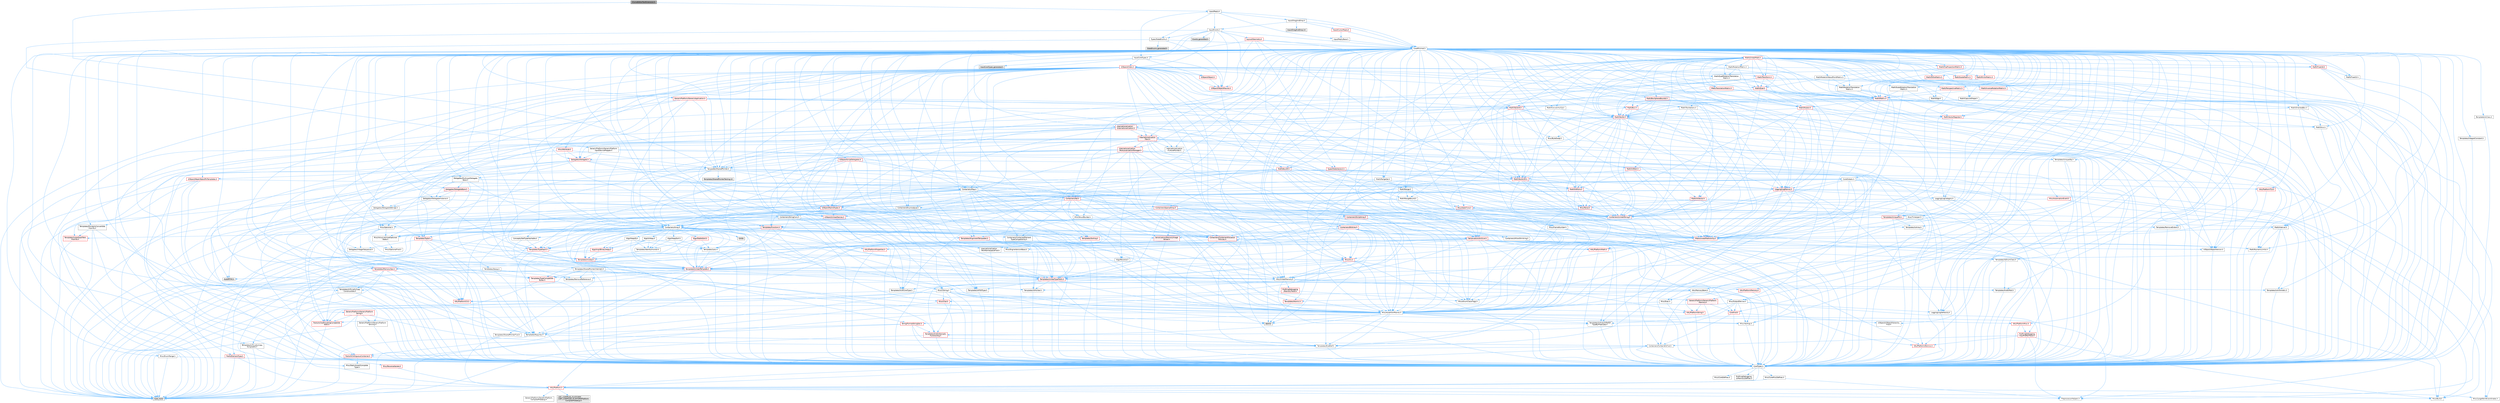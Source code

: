 digraph "ICurveEditorToolExtension.h"
{
 // INTERACTIVE_SVG=YES
 // LATEX_PDF_SIZE
  bgcolor="transparent";
  edge [fontname=Helvetica,fontsize=10,labelfontname=Helvetica,labelfontsize=10];
  node [fontname=Helvetica,fontsize=10,shape=box,height=0.2,width=0.4];
  Node1 [id="Node000001",label="ICurveEditorToolExtension.h",height=0.2,width=0.4,color="gray40", fillcolor="grey60", style="filled", fontcolor="black",tooltip=" "];
  Node1 -> Node2 [id="edge1_Node000001_Node000002",color="steelblue1",style="solid",tooltip=" "];
  Node2 [id="Node000002",label="Templates/SharedPointer.h",height=0.2,width=0.4,color="grey40", fillcolor="white", style="filled",URL="$d2/d17/SharedPointer_8h.html",tooltip=" "];
  Node2 -> Node3 [id="edge2_Node000002_Node000003",color="steelblue1",style="solid",tooltip=" "];
  Node3 [id="Node000003",label="CoreTypes.h",height=0.2,width=0.4,color="grey40", fillcolor="white", style="filled",URL="$dc/dec/CoreTypes_8h.html",tooltip=" "];
  Node3 -> Node4 [id="edge3_Node000003_Node000004",color="steelblue1",style="solid",tooltip=" "];
  Node4 [id="Node000004",label="HAL/Platform.h",height=0.2,width=0.4,color="red", fillcolor="#FFF0F0", style="filled",URL="$d9/dd0/Platform_8h.html",tooltip=" "];
  Node4 -> Node5 [id="edge4_Node000004_Node000005",color="steelblue1",style="solid",tooltip=" "];
  Node5 [id="Node000005",label="Misc/Build.h",height=0.2,width=0.4,color="grey40", fillcolor="white", style="filled",URL="$d3/dbb/Build_8h.html",tooltip=" "];
  Node4 -> Node6 [id="edge5_Node000004_Node000006",color="steelblue1",style="solid",tooltip=" "];
  Node6 [id="Node000006",label="Misc/LargeWorldCoordinates.h",height=0.2,width=0.4,color="grey40", fillcolor="white", style="filled",URL="$d2/dcb/LargeWorldCoordinates_8h.html",tooltip=" "];
  Node4 -> Node7 [id="edge6_Node000004_Node000007",color="steelblue1",style="solid",tooltip=" "];
  Node7 [id="Node000007",label="type_traits",height=0.2,width=0.4,color="grey60", fillcolor="#E0E0E0", style="filled",tooltip=" "];
  Node4 -> Node8 [id="edge7_Node000004_Node000008",color="steelblue1",style="solid",tooltip=" "];
  Node8 [id="Node000008",label="PreprocessorHelpers.h",height=0.2,width=0.4,color="grey40", fillcolor="white", style="filled",URL="$db/ddb/PreprocessorHelpers_8h.html",tooltip=" "];
  Node4 -> Node9 [id="edge8_Node000004_Node000009",color="steelblue1",style="solid",tooltip=" "];
  Node9 [id="Node000009",label="UBT_COMPILED_PLATFORM\l/UBT_COMPILED_PLATFORMPlatform\lCompilerPreSetup.h",height=0.2,width=0.4,color="grey60", fillcolor="#E0E0E0", style="filled",tooltip=" "];
  Node4 -> Node10 [id="edge9_Node000004_Node000010",color="steelblue1",style="solid",tooltip=" "];
  Node10 [id="Node000010",label="GenericPlatform/GenericPlatform\lCompilerPreSetup.h",height=0.2,width=0.4,color="grey40", fillcolor="white", style="filled",URL="$d9/dc8/GenericPlatformCompilerPreSetup_8h.html",tooltip=" "];
  Node3 -> Node14 [id="edge10_Node000003_Node000014",color="steelblue1",style="solid",tooltip=" "];
  Node14 [id="Node000014",label="ProfilingDebugging\l/UMemoryDefines.h",height=0.2,width=0.4,color="grey40", fillcolor="white", style="filled",URL="$d2/da2/UMemoryDefines_8h.html",tooltip=" "];
  Node3 -> Node15 [id="edge11_Node000003_Node000015",color="steelblue1",style="solid",tooltip=" "];
  Node15 [id="Node000015",label="Misc/CoreMiscDefines.h",height=0.2,width=0.4,color="grey40", fillcolor="white", style="filled",URL="$da/d38/CoreMiscDefines_8h.html",tooltip=" "];
  Node15 -> Node4 [id="edge12_Node000015_Node000004",color="steelblue1",style="solid",tooltip=" "];
  Node15 -> Node8 [id="edge13_Node000015_Node000008",color="steelblue1",style="solid",tooltip=" "];
  Node3 -> Node16 [id="edge14_Node000003_Node000016",color="steelblue1",style="solid",tooltip=" "];
  Node16 [id="Node000016",label="Misc/CoreDefines.h",height=0.2,width=0.4,color="grey40", fillcolor="white", style="filled",URL="$d3/dd2/CoreDefines_8h.html",tooltip=" "];
  Node2 -> Node17 [id="edge15_Node000002_Node000017",color="steelblue1",style="solid",tooltip=" "];
  Node17 [id="Node000017",label="Misc/IntrusiveUnsetOptional\lState.h",height=0.2,width=0.4,color="grey40", fillcolor="white", style="filled",URL="$d2/d0a/IntrusiveUnsetOptionalState_8h.html",tooltip=" "];
  Node17 -> Node18 [id="edge16_Node000017_Node000018",color="steelblue1",style="solid",tooltip=" "];
  Node18 [id="Node000018",label="Misc/OptionalFwd.h",height=0.2,width=0.4,color="grey40", fillcolor="white", style="filled",URL="$dc/d50/OptionalFwd_8h.html",tooltip=" "];
  Node2 -> Node19 [id="edge17_Node000002_Node000019",color="steelblue1",style="solid",tooltip=" "];
  Node19 [id="Node000019",label="Templates/PointerIsConvertible\lFromTo.h",height=0.2,width=0.4,color="grey40", fillcolor="white", style="filled",URL="$d6/d65/PointerIsConvertibleFromTo_8h.html",tooltip=" "];
  Node19 -> Node3 [id="edge18_Node000019_Node000003",color="steelblue1",style="solid",tooltip=" "];
  Node19 -> Node20 [id="edge19_Node000019_Node000020",color="steelblue1",style="solid",tooltip=" "];
  Node20 [id="Node000020",label="Misc/StaticAssertComplete\lType.h",height=0.2,width=0.4,color="grey40", fillcolor="white", style="filled",URL="$d5/d4e/StaticAssertCompleteType_8h.html",tooltip=" "];
  Node19 -> Node21 [id="edge20_Node000019_Node000021",color="steelblue1",style="solid",tooltip=" "];
  Node21 [id="Node000021",label="Templates/LosesQualifiers\lFromTo.h",height=0.2,width=0.4,color="red", fillcolor="#FFF0F0", style="filled",URL="$d2/db3/LosesQualifiersFromTo_8h.html",tooltip=" "];
  Node21 -> Node7 [id="edge21_Node000021_Node000007",color="steelblue1",style="solid",tooltip=" "];
  Node19 -> Node7 [id="edge22_Node000019_Node000007",color="steelblue1",style="solid",tooltip=" "];
  Node2 -> Node23 [id="edge23_Node000002_Node000023",color="steelblue1",style="solid",tooltip=" "];
  Node23 [id="Node000023",label="Misc/AssertionMacros.h",height=0.2,width=0.4,color="grey40", fillcolor="white", style="filled",URL="$d0/dfa/AssertionMacros_8h.html",tooltip=" "];
  Node23 -> Node3 [id="edge24_Node000023_Node000003",color="steelblue1",style="solid",tooltip=" "];
  Node23 -> Node4 [id="edge25_Node000023_Node000004",color="steelblue1",style="solid",tooltip=" "];
  Node23 -> Node24 [id="edge26_Node000023_Node000024",color="steelblue1",style="solid",tooltip=" "];
  Node24 [id="Node000024",label="HAL/PlatformMisc.h",height=0.2,width=0.4,color="red", fillcolor="#FFF0F0", style="filled",URL="$d0/df5/PlatformMisc_8h.html",tooltip=" "];
  Node24 -> Node3 [id="edge27_Node000024_Node000003",color="steelblue1",style="solid",tooltip=" "];
  Node24 -> Node51 [id="edge28_Node000024_Node000051",color="steelblue1",style="solid",tooltip=" "];
  Node51 [id="Node000051",label="ProfilingDebugging\l/CpuProfilerTrace.h",height=0.2,width=0.4,color="red", fillcolor="#FFF0F0", style="filled",URL="$da/dcb/CpuProfilerTrace_8h.html",tooltip=" "];
  Node51 -> Node3 [id="edge29_Node000051_Node000003",color="steelblue1",style="solid",tooltip=" "];
  Node51 -> Node31 [id="edge30_Node000051_Node000031",color="steelblue1",style="solid",tooltip=" "];
  Node31 [id="Node000031",label="Containers/ContainersFwd.h",height=0.2,width=0.4,color="grey40", fillcolor="white", style="filled",URL="$d4/d0a/ContainersFwd_8h.html",tooltip=" "];
  Node31 -> Node4 [id="edge31_Node000031_Node000004",color="steelblue1",style="solid",tooltip=" "];
  Node31 -> Node3 [id="edge32_Node000031_Node000003",color="steelblue1",style="solid",tooltip=" "];
  Node31 -> Node29 [id="edge33_Node000031_Node000029",color="steelblue1",style="solid",tooltip=" "];
  Node29 [id="Node000029",label="Traits/IsContiguousContainer.h",height=0.2,width=0.4,color="red", fillcolor="#FFF0F0", style="filled",URL="$d5/d3c/IsContiguousContainer_8h.html",tooltip=" "];
  Node29 -> Node3 [id="edge34_Node000029_Node000003",color="steelblue1",style="solid",tooltip=" "];
  Node29 -> Node20 [id="edge35_Node000029_Node000020",color="steelblue1",style="solid",tooltip=" "];
  Node51 -> Node52 [id="edge36_Node000051_Node000052",color="steelblue1",style="solid",tooltip=" "];
  Node52 [id="Node000052",label="HAL/PlatformAtomics.h",height=0.2,width=0.4,color="red", fillcolor="#FFF0F0", style="filled",URL="$d3/d36/PlatformAtomics_8h.html",tooltip=" "];
  Node52 -> Node3 [id="edge37_Node000052_Node000003",color="steelblue1",style="solid",tooltip=" "];
  Node51 -> Node8 [id="edge38_Node000051_Node000008",color="steelblue1",style="solid",tooltip=" "];
  Node51 -> Node5 [id="edge39_Node000051_Node000005",color="steelblue1",style="solid",tooltip=" "];
  Node23 -> Node8 [id="edge40_Node000023_Node000008",color="steelblue1",style="solid",tooltip=" "];
  Node23 -> Node59 [id="edge41_Node000023_Node000059",color="steelblue1",style="solid",tooltip=" "];
  Node59 [id="Node000059",label="Templates/EnableIf.h",height=0.2,width=0.4,color="grey40", fillcolor="white", style="filled",URL="$d7/d60/EnableIf_8h.html",tooltip=" "];
  Node59 -> Node3 [id="edge42_Node000059_Node000003",color="steelblue1",style="solid",tooltip=" "];
  Node23 -> Node60 [id="edge43_Node000023_Node000060",color="steelblue1",style="solid",tooltip=" "];
  Node60 [id="Node000060",label="Templates/IsArrayOrRefOf\lTypeByPredicate.h",height=0.2,width=0.4,color="grey40", fillcolor="white", style="filled",URL="$d6/da1/IsArrayOrRefOfTypeByPredicate_8h.html",tooltip=" "];
  Node60 -> Node3 [id="edge44_Node000060_Node000003",color="steelblue1",style="solid",tooltip=" "];
  Node23 -> Node61 [id="edge45_Node000023_Node000061",color="steelblue1",style="solid",tooltip=" "];
  Node61 [id="Node000061",label="Templates/IsValidVariadic\lFunctionArg.h",height=0.2,width=0.4,color="red", fillcolor="#FFF0F0", style="filled",URL="$d0/dc8/IsValidVariadicFunctionArg_8h.html",tooltip=" "];
  Node61 -> Node3 [id="edge46_Node000061_Node000003",color="steelblue1",style="solid",tooltip=" "];
  Node61 -> Node7 [id="edge47_Node000061_Node000007",color="steelblue1",style="solid",tooltip=" "];
  Node23 -> Node63 [id="edge48_Node000023_Node000063",color="steelblue1",style="solid",tooltip=" "];
  Node63 [id="Node000063",label="Traits/IsCharEncodingCompatible\lWith.h",height=0.2,width=0.4,color="red", fillcolor="#FFF0F0", style="filled",URL="$df/dd1/IsCharEncodingCompatibleWith_8h.html",tooltip=" "];
  Node63 -> Node7 [id="edge49_Node000063_Node000007",color="steelblue1",style="solid",tooltip=" "];
  Node23 -> Node65 [id="edge50_Node000023_Node000065",color="steelblue1",style="solid",tooltip=" "];
  Node65 [id="Node000065",label="Misc/VarArgs.h",height=0.2,width=0.4,color="grey40", fillcolor="white", style="filled",URL="$d5/d6f/VarArgs_8h.html",tooltip=" "];
  Node65 -> Node3 [id="edge51_Node000065_Node000003",color="steelblue1",style="solid",tooltip=" "];
  Node23 -> Node66 [id="edge52_Node000023_Node000066",color="steelblue1",style="solid",tooltip=" "];
  Node66 [id="Node000066",label="String/FormatStringSan.h",height=0.2,width=0.4,color="red", fillcolor="#FFF0F0", style="filled",URL="$d3/d8b/FormatStringSan_8h.html",tooltip=" "];
  Node66 -> Node7 [id="edge53_Node000066_Node000007",color="steelblue1",style="solid",tooltip=" "];
  Node66 -> Node3 [id="edge54_Node000066_Node000003",color="steelblue1",style="solid",tooltip=" "];
  Node66 -> Node67 [id="edge55_Node000066_Node000067",color="steelblue1",style="solid",tooltip=" "];
  Node67 [id="Node000067",label="Templates/Requires.h",height=0.2,width=0.4,color="grey40", fillcolor="white", style="filled",URL="$dc/d96/Requires_8h.html",tooltip=" "];
  Node67 -> Node59 [id="edge56_Node000067_Node000059",color="steelblue1",style="solid",tooltip=" "];
  Node67 -> Node7 [id="edge57_Node000067_Node000007",color="steelblue1",style="solid",tooltip=" "];
  Node66 -> Node61 [id="edge58_Node000066_Node000061",color="steelblue1",style="solid",tooltip=" "];
  Node66 -> Node31 [id="edge59_Node000066_Node000031",color="steelblue1",style="solid",tooltip=" "];
  Node23 -> Node72 [id="edge60_Node000023_Node000072",color="steelblue1",style="solid",tooltip=" "];
  Node72 [id="Node000072",label="atomic",height=0.2,width=0.4,color="grey60", fillcolor="#E0E0E0", style="filled",tooltip=" "];
  Node2 -> Node73 [id="edge61_Node000002_Node000073",color="steelblue1",style="solid",tooltip=" "];
  Node73 [id="Node000073",label="HAL/UnrealMemory.h",height=0.2,width=0.4,color="grey40", fillcolor="white", style="filled",URL="$d9/d96/UnrealMemory_8h.html",tooltip=" "];
  Node73 -> Node3 [id="edge62_Node000073_Node000003",color="steelblue1",style="solid",tooltip=" "];
  Node73 -> Node74 [id="edge63_Node000073_Node000074",color="steelblue1",style="solid",tooltip=" "];
  Node74 [id="Node000074",label="GenericPlatform/GenericPlatform\lMemory.h",height=0.2,width=0.4,color="red", fillcolor="#FFF0F0", style="filled",URL="$dd/d22/GenericPlatformMemory_8h.html",tooltip=" "];
  Node74 -> Node30 [id="edge64_Node000074_Node000030",color="steelblue1",style="solid",tooltip=" "];
  Node30 [id="Node000030",label="CoreFwd.h",height=0.2,width=0.4,color="red", fillcolor="#FFF0F0", style="filled",URL="$d1/d1e/CoreFwd_8h.html",tooltip=" "];
  Node30 -> Node3 [id="edge65_Node000030_Node000003",color="steelblue1",style="solid",tooltip=" "];
  Node30 -> Node31 [id="edge66_Node000030_Node000031",color="steelblue1",style="solid",tooltip=" "];
  Node30 -> Node33 [id="edge67_Node000030_Node000033",color="steelblue1",style="solid",tooltip=" "];
  Node33 [id="Node000033",label="UObject/UObjectHierarchy\lFwd.h",height=0.2,width=0.4,color="grey40", fillcolor="white", style="filled",URL="$d3/d13/UObjectHierarchyFwd_8h.html",tooltip=" "];
  Node74 -> Node3 [id="edge68_Node000074_Node000003",color="steelblue1",style="solid",tooltip=" "];
  Node74 -> Node75 [id="edge69_Node000074_Node000075",color="steelblue1",style="solid",tooltip=" "];
  Node75 [id="Node000075",label="HAL/PlatformString.h",height=0.2,width=0.4,color="red", fillcolor="#FFF0F0", style="filled",URL="$db/db5/PlatformString_8h.html",tooltip=" "];
  Node75 -> Node3 [id="edge70_Node000075_Node000003",color="steelblue1",style="solid",tooltip=" "];
  Node73 -> Node77 [id="edge71_Node000073_Node000077",color="steelblue1",style="solid",tooltip=" "];
  Node77 [id="Node000077",label="HAL/MemoryBase.h",height=0.2,width=0.4,color="grey40", fillcolor="white", style="filled",URL="$d6/d9f/MemoryBase_8h.html",tooltip=" "];
  Node77 -> Node3 [id="edge72_Node000077_Node000003",color="steelblue1",style="solid",tooltip=" "];
  Node77 -> Node52 [id="edge73_Node000077_Node000052",color="steelblue1",style="solid",tooltip=" "];
  Node77 -> Node35 [id="edge74_Node000077_Node000035",color="steelblue1",style="solid",tooltip=" "];
  Node35 [id="Node000035",label="HAL/PlatformCrt.h",height=0.2,width=0.4,color="red", fillcolor="#FFF0F0", style="filled",URL="$d8/d75/PlatformCrt_8h.html",tooltip=" "];
  Node77 -> Node78 [id="edge75_Node000077_Node000078",color="steelblue1",style="solid",tooltip=" "];
  Node78 [id="Node000078",label="Misc/Exec.h",height=0.2,width=0.4,color="grey40", fillcolor="white", style="filled",URL="$de/ddb/Exec_8h.html",tooltip=" "];
  Node78 -> Node3 [id="edge76_Node000078_Node000003",color="steelblue1",style="solid",tooltip=" "];
  Node78 -> Node23 [id="edge77_Node000078_Node000023",color="steelblue1",style="solid",tooltip=" "];
  Node77 -> Node79 [id="edge78_Node000077_Node000079",color="steelblue1",style="solid",tooltip=" "];
  Node79 [id="Node000079",label="Misc/OutputDevice.h",height=0.2,width=0.4,color="grey40", fillcolor="white", style="filled",URL="$d7/d32/OutputDevice_8h.html",tooltip=" "];
  Node79 -> Node30 [id="edge79_Node000079_Node000030",color="steelblue1",style="solid",tooltip=" "];
  Node79 -> Node3 [id="edge80_Node000079_Node000003",color="steelblue1",style="solid",tooltip=" "];
  Node79 -> Node80 [id="edge81_Node000079_Node000080",color="steelblue1",style="solid",tooltip=" "];
  Node80 [id="Node000080",label="Logging/LogVerbosity.h",height=0.2,width=0.4,color="grey40", fillcolor="white", style="filled",URL="$d2/d8f/LogVerbosity_8h.html",tooltip=" "];
  Node80 -> Node3 [id="edge82_Node000080_Node000003",color="steelblue1",style="solid",tooltip=" "];
  Node79 -> Node65 [id="edge83_Node000079_Node000065",color="steelblue1",style="solid",tooltip=" "];
  Node79 -> Node60 [id="edge84_Node000079_Node000060",color="steelblue1",style="solid",tooltip=" "];
  Node79 -> Node61 [id="edge85_Node000079_Node000061",color="steelblue1",style="solid",tooltip=" "];
  Node79 -> Node63 [id="edge86_Node000079_Node000063",color="steelblue1",style="solid",tooltip=" "];
  Node77 -> Node81 [id="edge87_Node000077_Node000081",color="steelblue1",style="solid",tooltip=" "];
  Node81 [id="Node000081",label="Templates/Atomic.h",height=0.2,width=0.4,color="red", fillcolor="#FFF0F0", style="filled",URL="$d3/d91/Atomic_8h.html",tooltip=" "];
  Node81 -> Node72 [id="edge88_Node000081_Node000072",color="steelblue1",style="solid",tooltip=" "];
  Node73 -> Node90 [id="edge89_Node000073_Node000090",color="steelblue1",style="solid",tooltip=" "];
  Node90 [id="Node000090",label="HAL/PlatformMemory.h",height=0.2,width=0.4,color="red", fillcolor="#FFF0F0", style="filled",URL="$de/d68/PlatformMemory_8h.html",tooltip=" "];
  Node90 -> Node3 [id="edge90_Node000090_Node000003",color="steelblue1",style="solid",tooltip=" "];
  Node90 -> Node74 [id="edge91_Node000090_Node000074",color="steelblue1",style="solid",tooltip=" "];
  Node73 -> Node92 [id="edge92_Node000073_Node000092",color="steelblue1",style="solid",tooltip=" "];
  Node92 [id="Node000092",label="ProfilingDebugging\l/MemoryTrace.h",height=0.2,width=0.4,color="red", fillcolor="#FFF0F0", style="filled",URL="$da/dd7/MemoryTrace_8h.html",tooltip=" "];
  Node92 -> Node4 [id="edge93_Node000092_Node000004",color="steelblue1",style="solid",tooltip=" "];
  Node92 -> Node47 [id="edge94_Node000092_Node000047",color="steelblue1",style="solid",tooltip=" "];
  Node47 [id="Node000047",label="Misc/EnumClassFlags.h",height=0.2,width=0.4,color="grey40", fillcolor="white", style="filled",URL="$d8/de7/EnumClassFlags_8h.html",tooltip=" "];
  Node73 -> Node93 [id="edge95_Node000073_Node000093",color="steelblue1",style="solid",tooltip=" "];
  Node93 [id="Node000093",label="Templates/IsPointer.h",height=0.2,width=0.4,color="grey40", fillcolor="white", style="filled",URL="$d7/d05/IsPointer_8h.html",tooltip=" "];
  Node93 -> Node3 [id="edge96_Node000093_Node000003",color="steelblue1",style="solid",tooltip=" "];
  Node2 -> Node94 [id="edge97_Node000002_Node000094",color="steelblue1",style="solid",tooltip=" "];
  Node94 [id="Node000094",label="Containers/Array.h",height=0.2,width=0.4,color="grey40", fillcolor="white", style="filled",URL="$df/dd0/Array_8h.html",tooltip=" "];
  Node94 -> Node3 [id="edge98_Node000094_Node000003",color="steelblue1",style="solid",tooltip=" "];
  Node94 -> Node23 [id="edge99_Node000094_Node000023",color="steelblue1",style="solid",tooltip=" "];
  Node94 -> Node17 [id="edge100_Node000094_Node000017",color="steelblue1",style="solid",tooltip=" "];
  Node94 -> Node95 [id="edge101_Node000094_Node000095",color="steelblue1",style="solid",tooltip=" "];
  Node95 [id="Node000095",label="Misc/ReverseIterate.h",height=0.2,width=0.4,color="red", fillcolor="#FFF0F0", style="filled",URL="$db/de3/ReverseIterate_8h.html",tooltip=" "];
  Node95 -> Node4 [id="edge102_Node000095_Node000004",color="steelblue1",style="solid",tooltip=" "];
  Node94 -> Node73 [id="edge103_Node000094_Node000073",color="steelblue1",style="solid",tooltip=" "];
  Node94 -> Node97 [id="edge104_Node000094_Node000097",color="steelblue1",style="solid",tooltip=" "];
  Node97 [id="Node000097",label="Templates/UnrealTypeTraits.h",height=0.2,width=0.4,color="red", fillcolor="#FFF0F0", style="filled",URL="$d2/d2d/UnrealTypeTraits_8h.html",tooltip=" "];
  Node97 -> Node3 [id="edge105_Node000097_Node000003",color="steelblue1",style="solid",tooltip=" "];
  Node97 -> Node93 [id="edge106_Node000097_Node000093",color="steelblue1",style="solid",tooltip=" "];
  Node97 -> Node23 [id="edge107_Node000097_Node000023",color="steelblue1",style="solid",tooltip=" "];
  Node97 -> Node86 [id="edge108_Node000097_Node000086",color="steelblue1",style="solid",tooltip=" "];
  Node86 [id="Node000086",label="Templates/AndOrNot.h",height=0.2,width=0.4,color="grey40", fillcolor="white", style="filled",URL="$db/d0a/AndOrNot_8h.html",tooltip=" "];
  Node86 -> Node3 [id="edge109_Node000086_Node000003",color="steelblue1",style="solid",tooltip=" "];
  Node97 -> Node59 [id="edge110_Node000097_Node000059",color="steelblue1",style="solid",tooltip=" "];
  Node97 -> Node98 [id="edge111_Node000097_Node000098",color="steelblue1",style="solid",tooltip=" "];
  Node98 [id="Node000098",label="Templates/IsArithmetic.h",height=0.2,width=0.4,color="grey40", fillcolor="white", style="filled",URL="$d2/d5d/IsArithmetic_8h.html",tooltip=" "];
  Node98 -> Node3 [id="edge112_Node000098_Node000003",color="steelblue1",style="solid",tooltip=" "];
  Node97 -> Node100 [id="edge113_Node000097_Node000100",color="steelblue1",style="solid",tooltip=" "];
  Node100 [id="Node000100",label="Templates/IsPODType.h",height=0.2,width=0.4,color="grey40", fillcolor="white", style="filled",URL="$d7/db1/IsPODType_8h.html",tooltip=" "];
  Node100 -> Node3 [id="edge114_Node000100_Node000003",color="steelblue1",style="solid",tooltip=" "];
  Node97 -> Node101 [id="edge115_Node000097_Node000101",color="steelblue1",style="solid",tooltip=" "];
  Node101 [id="Node000101",label="Templates/IsUECoreType.h",height=0.2,width=0.4,color="grey40", fillcolor="white", style="filled",URL="$d1/db8/IsUECoreType_8h.html",tooltip=" "];
  Node101 -> Node3 [id="edge116_Node000101_Node000003",color="steelblue1",style="solid",tooltip=" "];
  Node101 -> Node7 [id="edge117_Node000101_Node000007",color="steelblue1",style="solid",tooltip=" "];
  Node97 -> Node87 [id="edge118_Node000097_Node000087",color="steelblue1",style="solid",tooltip=" "];
  Node87 [id="Node000087",label="Templates/IsTriviallyCopy\lConstructible.h",height=0.2,width=0.4,color="grey40", fillcolor="white", style="filled",URL="$d3/d78/IsTriviallyCopyConstructible_8h.html",tooltip=" "];
  Node87 -> Node3 [id="edge119_Node000087_Node000003",color="steelblue1",style="solid",tooltip=" "];
  Node87 -> Node7 [id="edge120_Node000087_Node000007",color="steelblue1",style="solid",tooltip=" "];
  Node94 -> Node102 [id="edge121_Node000094_Node000102",color="steelblue1",style="solid",tooltip=" "];
  Node102 [id="Node000102",label="Templates/UnrealTemplate.h",height=0.2,width=0.4,color="red", fillcolor="#FFF0F0", style="filled",URL="$d4/d24/UnrealTemplate_8h.html",tooltip=" "];
  Node102 -> Node3 [id="edge122_Node000102_Node000003",color="steelblue1",style="solid",tooltip=" "];
  Node102 -> Node93 [id="edge123_Node000102_Node000093",color="steelblue1",style="solid",tooltip=" "];
  Node102 -> Node73 [id="edge124_Node000102_Node000073",color="steelblue1",style="solid",tooltip=" "];
  Node102 -> Node97 [id="edge125_Node000102_Node000097",color="steelblue1",style="solid",tooltip=" "];
  Node102 -> Node104 [id="edge126_Node000102_Node000104",color="steelblue1",style="solid",tooltip=" "];
  Node104 [id="Node000104",label="Templates/RemoveReference.h",height=0.2,width=0.4,color="grey40", fillcolor="white", style="filled",URL="$da/dbe/RemoveReference_8h.html",tooltip=" "];
  Node104 -> Node3 [id="edge127_Node000104_Node000003",color="steelblue1",style="solid",tooltip=" "];
  Node102 -> Node67 [id="edge128_Node000102_Node000067",color="steelblue1",style="solid",tooltip=" "];
  Node102 -> Node105 [id="edge129_Node000102_Node000105",color="steelblue1",style="solid",tooltip=" "];
  Node105 [id="Node000105",label="Templates/TypeCompatible\lBytes.h",height=0.2,width=0.4,color="red", fillcolor="#FFF0F0", style="filled",URL="$df/d0a/TypeCompatibleBytes_8h.html",tooltip=" "];
  Node105 -> Node3 [id="edge130_Node000105_Node000003",color="steelblue1",style="solid",tooltip=" "];
  Node105 -> Node7 [id="edge131_Node000105_Node000007",color="steelblue1",style="solid",tooltip=" "];
  Node102 -> Node29 [id="edge132_Node000102_Node000029",color="steelblue1",style="solid",tooltip=" "];
  Node102 -> Node7 [id="edge133_Node000102_Node000007",color="steelblue1",style="solid",tooltip=" "];
  Node94 -> Node107 [id="edge134_Node000094_Node000107",color="steelblue1",style="solid",tooltip=" "];
  Node107 [id="Node000107",label="Containers/AllowShrinking.h",height=0.2,width=0.4,color="grey40", fillcolor="white", style="filled",URL="$d7/d1a/AllowShrinking_8h.html",tooltip=" "];
  Node107 -> Node3 [id="edge135_Node000107_Node000003",color="steelblue1",style="solid",tooltip=" "];
  Node94 -> Node108 [id="edge136_Node000094_Node000108",color="steelblue1",style="solid",tooltip=" "];
  Node108 [id="Node000108",label="Containers/ContainerAllocation\lPolicies.h",height=0.2,width=0.4,color="red", fillcolor="#FFF0F0", style="filled",URL="$d7/dff/ContainerAllocationPolicies_8h.html",tooltip=" "];
  Node108 -> Node3 [id="edge137_Node000108_Node000003",color="steelblue1",style="solid",tooltip=" "];
  Node108 -> Node108 [id="edge138_Node000108_Node000108",color="steelblue1",style="solid",tooltip=" "];
  Node108 -> Node110 [id="edge139_Node000108_Node000110",color="steelblue1",style="solid",tooltip=" "];
  Node110 [id="Node000110",label="HAL/PlatformMath.h",height=0.2,width=0.4,color="red", fillcolor="#FFF0F0", style="filled",URL="$dc/d53/PlatformMath_8h.html",tooltip=" "];
  Node110 -> Node3 [id="edge140_Node000110_Node000003",color="steelblue1",style="solid",tooltip=" "];
  Node108 -> Node73 [id="edge141_Node000108_Node000073",color="steelblue1",style="solid",tooltip=" "];
  Node108 -> Node45 [id="edge142_Node000108_Node000045",color="steelblue1",style="solid",tooltip=" "];
  Node45 [id="Node000045",label="Math/NumericLimits.h",height=0.2,width=0.4,color="grey40", fillcolor="white", style="filled",URL="$df/d1b/NumericLimits_8h.html",tooltip=" "];
  Node45 -> Node3 [id="edge143_Node000045_Node000003",color="steelblue1",style="solid",tooltip=" "];
  Node108 -> Node23 [id="edge144_Node000108_Node000023",color="steelblue1",style="solid",tooltip=" "];
  Node108 -> Node119 [id="edge145_Node000108_Node000119",color="steelblue1",style="solid",tooltip=" "];
  Node119 [id="Node000119",label="Templates/MemoryOps.h",height=0.2,width=0.4,color="red", fillcolor="#FFF0F0", style="filled",URL="$db/dea/MemoryOps_8h.html",tooltip=" "];
  Node119 -> Node3 [id="edge146_Node000119_Node000003",color="steelblue1",style="solid",tooltip=" "];
  Node119 -> Node73 [id="edge147_Node000119_Node000073",color="steelblue1",style="solid",tooltip=" "];
  Node119 -> Node88 [id="edge148_Node000119_Node000088",color="steelblue1",style="solid",tooltip=" "];
  Node88 [id="Node000088",label="Templates/IsTriviallyCopy\lAssignable.h",height=0.2,width=0.4,color="grey40", fillcolor="white", style="filled",URL="$d2/df2/IsTriviallyCopyAssignable_8h.html",tooltip=" "];
  Node88 -> Node3 [id="edge149_Node000088_Node000003",color="steelblue1",style="solid",tooltip=" "];
  Node88 -> Node7 [id="edge150_Node000088_Node000007",color="steelblue1",style="solid",tooltip=" "];
  Node119 -> Node87 [id="edge151_Node000119_Node000087",color="steelblue1",style="solid",tooltip=" "];
  Node119 -> Node67 [id="edge152_Node000119_Node000067",color="steelblue1",style="solid",tooltip=" "];
  Node119 -> Node97 [id="edge153_Node000119_Node000097",color="steelblue1",style="solid",tooltip=" "];
  Node119 -> Node7 [id="edge154_Node000119_Node000007",color="steelblue1",style="solid",tooltip=" "];
  Node108 -> Node105 [id="edge155_Node000108_Node000105",color="steelblue1",style="solid",tooltip=" "];
  Node108 -> Node7 [id="edge156_Node000108_Node000007",color="steelblue1",style="solid",tooltip=" "];
  Node94 -> Node120 [id="edge157_Node000094_Node000120",color="steelblue1",style="solid",tooltip=" "];
  Node120 [id="Node000120",label="Containers/ContainerElement\lTypeCompatibility.h",height=0.2,width=0.4,color="grey40", fillcolor="white", style="filled",URL="$df/ddf/ContainerElementTypeCompatibility_8h.html",tooltip=" "];
  Node120 -> Node3 [id="edge158_Node000120_Node000003",color="steelblue1",style="solid",tooltip=" "];
  Node120 -> Node97 [id="edge159_Node000120_Node000097",color="steelblue1",style="solid",tooltip=" "];
  Node94 -> Node121 [id="edge160_Node000094_Node000121",color="steelblue1",style="solid",tooltip=" "];
  Node121 [id="Node000121",label="Serialization/Archive.h",height=0.2,width=0.4,color="red", fillcolor="#FFF0F0", style="filled",URL="$d7/d3b/Archive_8h.html",tooltip=" "];
  Node121 -> Node30 [id="edge161_Node000121_Node000030",color="steelblue1",style="solid",tooltip=" "];
  Node121 -> Node3 [id="edge162_Node000121_Node000003",color="steelblue1",style="solid",tooltip=" "];
  Node121 -> Node122 [id="edge163_Node000121_Node000122",color="steelblue1",style="solid",tooltip=" "];
  Node122 [id="Node000122",label="HAL/PlatformProperties.h",height=0.2,width=0.4,color="red", fillcolor="#FFF0F0", style="filled",URL="$d9/db0/PlatformProperties_8h.html",tooltip=" "];
  Node122 -> Node3 [id="edge164_Node000122_Node000003",color="steelblue1",style="solid",tooltip=" "];
  Node121 -> Node125 [id="edge165_Node000121_Node000125",color="steelblue1",style="solid",tooltip=" "];
  Node125 [id="Node000125",label="Internationalization\l/TextNamespaceFwd.h",height=0.2,width=0.4,color="grey40", fillcolor="white", style="filled",URL="$d8/d97/TextNamespaceFwd_8h.html",tooltip=" "];
  Node125 -> Node3 [id="edge166_Node000125_Node000003",color="steelblue1",style="solid",tooltip=" "];
  Node121 -> Node23 [id="edge167_Node000121_Node000023",color="steelblue1",style="solid",tooltip=" "];
  Node121 -> Node5 [id="edge168_Node000121_Node000005",color="steelblue1",style="solid",tooltip=" "];
  Node121 -> Node126 [id="edge169_Node000121_Node000126",color="steelblue1",style="solid",tooltip=" "];
  Node126 [id="Node000126",label="Misc/EngineVersionBase.h",height=0.2,width=0.4,color="grey40", fillcolor="white", style="filled",URL="$d5/d2b/EngineVersionBase_8h.html",tooltip=" "];
  Node126 -> Node3 [id="edge170_Node000126_Node000003",color="steelblue1",style="solid",tooltip=" "];
  Node121 -> Node65 [id="edge171_Node000121_Node000065",color="steelblue1",style="solid",tooltip=" "];
  Node121 -> Node59 [id="edge172_Node000121_Node000059",color="steelblue1",style="solid",tooltip=" "];
  Node121 -> Node60 [id="edge173_Node000121_Node000060",color="steelblue1",style="solid",tooltip=" "];
  Node121 -> Node129 [id="edge174_Node000121_Node000129",color="steelblue1",style="solid",tooltip=" "];
  Node129 [id="Node000129",label="Templates/IsEnumClass.h",height=0.2,width=0.4,color="grey40", fillcolor="white", style="filled",URL="$d7/d15/IsEnumClass_8h.html",tooltip=" "];
  Node129 -> Node3 [id="edge175_Node000129_Node000003",color="steelblue1",style="solid",tooltip=" "];
  Node129 -> Node86 [id="edge176_Node000129_Node000086",color="steelblue1",style="solid",tooltip=" "];
  Node121 -> Node61 [id="edge177_Node000121_Node000061",color="steelblue1",style="solid",tooltip=" "];
  Node121 -> Node102 [id="edge178_Node000121_Node000102",color="steelblue1",style="solid",tooltip=" "];
  Node121 -> Node63 [id="edge179_Node000121_Node000063",color="steelblue1",style="solid",tooltip=" "];
  Node121 -> Node130 [id="edge180_Node000121_Node000130",color="steelblue1",style="solid",tooltip=" "];
  Node130 [id="Node000130",label="UObject/ObjectVersion.h",height=0.2,width=0.4,color="grey40", fillcolor="white", style="filled",URL="$da/d63/ObjectVersion_8h.html",tooltip=" "];
  Node130 -> Node3 [id="edge181_Node000130_Node000003",color="steelblue1",style="solid",tooltip=" "];
  Node94 -> Node131 [id="edge182_Node000094_Node000131",color="steelblue1",style="solid",tooltip=" "];
  Node131 [id="Node000131",label="Serialization/MemoryImage\lWriter.h",height=0.2,width=0.4,color="red", fillcolor="#FFF0F0", style="filled",URL="$d0/d08/MemoryImageWriter_8h.html",tooltip=" "];
  Node131 -> Node3 [id="edge183_Node000131_Node000003",color="steelblue1",style="solid",tooltip=" "];
  Node94 -> Node145 [id="edge184_Node000094_Node000145",color="steelblue1",style="solid",tooltip=" "];
  Node145 [id="Node000145",label="Algo/Heapify.h",height=0.2,width=0.4,color="grey40", fillcolor="white", style="filled",URL="$d0/d2a/Heapify_8h.html",tooltip=" "];
  Node145 -> Node146 [id="edge185_Node000145_Node000146",color="steelblue1",style="solid",tooltip=" "];
  Node146 [id="Node000146",label="Algo/Impl/BinaryHeap.h",height=0.2,width=0.4,color="red", fillcolor="#FFF0F0", style="filled",URL="$d7/da3/Algo_2Impl_2BinaryHeap_8h.html",tooltip=" "];
  Node146 -> Node147 [id="edge186_Node000146_Node000147",color="steelblue1",style="solid",tooltip=" "];
  Node147 [id="Node000147",label="Templates/Invoke.h",height=0.2,width=0.4,color="red", fillcolor="#FFF0F0", style="filled",URL="$d7/deb/Invoke_8h.html",tooltip=" "];
  Node147 -> Node3 [id="edge187_Node000147_Node000003",color="steelblue1",style="solid",tooltip=" "];
  Node147 -> Node102 [id="edge188_Node000147_Node000102",color="steelblue1",style="solid",tooltip=" "];
  Node147 -> Node7 [id="edge189_Node000147_Node000007",color="steelblue1",style="solid",tooltip=" "];
  Node146 -> Node7 [id="edge190_Node000146_Node000007",color="steelblue1",style="solid",tooltip=" "];
  Node145 -> Node151 [id="edge191_Node000145_Node000151",color="steelblue1",style="solid",tooltip=" "];
  Node151 [id="Node000151",label="Templates/IdentityFunctor.h",height=0.2,width=0.4,color="grey40", fillcolor="white", style="filled",URL="$d7/d2e/IdentityFunctor_8h.html",tooltip=" "];
  Node151 -> Node4 [id="edge192_Node000151_Node000004",color="steelblue1",style="solid",tooltip=" "];
  Node145 -> Node147 [id="edge193_Node000145_Node000147",color="steelblue1",style="solid",tooltip=" "];
  Node145 -> Node152 [id="edge194_Node000145_Node000152",color="steelblue1",style="solid",tooltip=" "];
  Node152 [id="Node000152",label="Templates/Less.h",height=0.2,width=0.4,color="grey40", fillcolor="white", style="filled",URL="$de/dc8/Less_8h.html",tooltip=" "];
  Node152 -> Node3 [id="edge195_Node000152_Node000003",color="steelblue1",style="solid",tooltip=" "];
  Node152 -> Node102 [id="edge196_Node000152_Node000102",color="steelblue1",style="solid",tooltip=" "];
  Node145 -> Node102 [id="edge197_Node000145_Node000102",color="steelblue1",style="solid",tooltip=" "];
  Node94 -> Node153 [id="edge198_Node000094_Node000153",color="steelblue1",style="solid",tooltip=" "];
  Node153 [id="Node000153",label="Algo/HeapSort.h",height=0.2,width=0.4,color="grey40", fillcolor="white", style="filled",URL="$d3/d92/HeapSort_8h.html",tooltip=" "];
  Node153 -> Node146 [id="edge199_Node000153_Node000146",color="steelblue1",style="solid",tooltip=" "];
  Node153 -> Node151 [id="edge200_Node000153_Node000151",color="steelblue1",style="solid",tooltip=" "];
  Node153 -> Node152 [id="edge201_Node000153_Node000152",color="steelblue1",style="solid",tooltip=" "];
  Node153 -> Node102 [id="edge202_Node000153_Node000102",color="steelblue1",style="solid",tooltip=" "];
  Node94 -> Node154 [id="edge203_Node000094_Node000154",color="steelblue1",style="solid",tooltip=" "];
  Node154 [id="Node000154",label="Algo/IsHeap.h",height=0.2,width=0.4,color="grey40", fillcolor="white", style="filled",URL="$de/d32/IsHeap_8h.html",tooltip=" "];
  Node154 -> Node146 [id="edge204_Node000154_Node000146",color="steelblue1",style="solid",tooltip=" "];
  Node154 -> Node151 [id="edge205_Node000154_Node000151",color="steelblue1",style="solid",tooltip=" "];
  Node154 -> Node147 [id="edge206_Node000154_Node000147",color="steelblue1",style="solid",tooltip=" "];
  Node154 -> Node152 [id="edge207_Node000154_Node000152",color="steelblue1",style="solid",tooltip=" "];
  Node154 -> Node102 [id="edge208_Node000154_Node000102",color="steelblue1",style="solid",tooltip=" "];
  Node94 -> Node146 [id="edge209_Node000094_Node000146",color="steelblue1",style="solid",tooltip=" "];
  Node94 -> Node155 [id="edge210_Node000094_Node000155",color="steelblue1",style="solid",tooltip=" "];
  Node155 [id="Node000155",label="Algo/StableSort.h",height=0.2,width=0.4,color="red", fillcolor="#FFF0F0", style="filled",URL="$d7/d3c/StableSort_8h.html",tooltip=" "];
  Node155 -> Node151 [id="edge211_Node000155_Node000151",color="steelblue1",style="solid",tooltip=" "];
  Node155 -> Node147 [id="edge212_Node000155_Node000147",color="steelblue1",style="solid",tooltip=" "];
  Node155 -> Node152 [id="edge213_Node000155_Node000152",color="steelblue1",style="solid",tooltip=" "];
  Node155 -> Node102 [id="edge214_Node000155_Node000102",color="steelblue1",style="solid",tooltip=" "];
  Node94 -> Node158 [id="edge215_Node000094_Node000158",color="steelblue1",style="solid",tooltip=" "];
  Node158 [id="Node000158",label="Concepts/GetTypeHashable.h",height=0.2,width=0.4,color="grey40", fillcolor="white", style="filled",URL="$d3/da2/GetTypeHashable_8h.html",tooltip=" "];
  Node158 -> Node3 [id="edge216_Node000158_Node000003",color="steelblue1",style="solid",tooltip=" "];
  Node158 -> Node136 [id="edge217_Node000158_Node000136",color="steelblue1",style="solid",tooltip=" "];
  Node136 [id="Node000136",label="Templates/TypeHash.h",height=0.2,width=0.4,color="red", fillcolor="#FFF0F0", style="filled",URL="$d1/d62/TypeHash_8h.html",tooltip=" "];
  Node136 -> Node3 [id="edge218_Node000136_Node000003",color="steelblue1",style="solid",tooltip=" "];
  Node136 -> Node67 [id="edge219_Node000136_Node000067",color="steelblue1",style="solid",tooltip=" "];
  Node136 -> Node137 [id="edge220_Node000136_Node000137",color="steelblue1",style="solid",tooltip=" "];
  Node137 [id="Node000137",label="Misc/Crc.h",height=0.2,width=0.4,color="red", fillcolor="#FFF0F0", style="filled",URL="$d4/dd2/Crc_8h.html",tooltip=" "];
  Node137 -> Node3 [id="edge221_Node000137_Node000003",color="steelblue1",style="solid",tooltip=" "];
  Node137 -> Node75 [id="edge222_Node000137_Node000075",color="steelblue1",style="solid",tooltip=" "];
  Node137 -> Node23 [id="edge223_Node000137_Node000023",color="steelblue1",style="solid",tooltip=" "];
  Node137 -> Node138 [id="edge224_Node000137_Node000138",color="steelblue1",style="solid",tooltip=" "];
  Node138 [id="Node000138",label="Misc/CString.h",height=0.2,width=0.4,color="grey40", fillcolor="white", style="filled",URL="$d2/d49/CString_8h.html",tooltip=" "];
  Node138 -> Node3 [id="edge225_Node000138_Node000003",color="steelblue1",style="solid",tooltip=" "];
  Node138 -> Node35 [id="edge226_Node000138_Node000035",color="steelblue1",style="solid",tooltip=" "];
  Node138 -> Node75 [id="edge227_Node000138_Node000075",color="steelblue1",style="solid",tooltip=" "];
  Node138 -> Node23 [id="edge228_Node000138_Node000023",color="steelblue1",style="solid",tooltip=" "];
  Node138 -> Node139 [id="edge229_Node000138_Node000139",color="steelblue1",style="solid",tooltip=" "];
  Node139 [id="Node000139",label="Misc/Char.h",height=0.2,width=0.4,color="red", fillcolor="#FFF0F0", style="filled",URL="$d0/d58/Char_8h.html",tooltip=" "];
  Node139 -> Node3 [id="edge230_Node000139_Node000003",color="steelblue1",style="solid",tooltip=" "];
  Node139 -> Node7 [id="edge231_Node000139_Node000007",color="steelblue1",style="solid",tooltip=" "];
  Node138 -> Node65 [id="edge232_Node000138_Node000065",color="steelblue1",style="solid",tooltip=" "];
  Node138 -> Node60 [id="edge233_Node000138_Node000060",color="steelblue1",style="solid",tooltip=" "];
  Node138 -> Node61 [id="edge234_Node000138_Node000061",color="steelblue1",style="solid",tooltip=" "];
  Node138 -> Node63 [id="edge235_Node000138_Node000063",color="steelblue1",style="solid",tooltip=" "];
  Node137 -> Node139 [id="edge236_Node000137_Node000139",color="steelblue1",style="solid",tooltip=" "];
  Node137 -> Node97 [id="edge237_Node000137_Node000097",color="steelblue1",style="solid",tooltip=" "];
  Node136 -> Node7 [id="edge238_Node000136_Node000007",color="steelblue1",style="solid",tooltip=" "];
  Node94 -> Node151 [id="edge239_Node000094_Node000151",color="steelblue1",style="solid",tooltip=" "];
  Node94 -> Node147 [id="edge240_Node000094_Node000147",color="steelblue1",style="solid",tooltip=" "];
  Node94 -> Node152 [id="edge241_Node000094_Node000152",color="steelblue1",style="solid",tooltip=" "];
  Node94 -> Node21 [id="edge242_Node000094_Node000021",color="steelblue1",style="solid",tooltip=" "];
  Node94 -> Node67 [id="edge243_Node000094_Node000067",color="steelblue1",style="solid",tooltip=" "];
  Node94 -> Node159 [id="edge244_Node000094_Node000159",color="steelblue1",style="solid",tooltip=" "];
  Node159 [id="Node000159",label="Templates/Sorting.h",height=0.2,width=0.4,color="red", fillcolor="#FFF0F0", style="filled",URL="$d3/d9e/Sorting_8h.html",tooltip=" "];
  Node159 -> Node3 [id="edge245_Node000159_Node000003",color="steelblue1",style="solid",tooltip=" "];
  Node159 -> Node110 [id="edge246_Node000159_Node000110",color="steelblue1",style="solid",tooltip=" "];
  Node159 -> Node152 [id="edge247_Node000159_Node000152",color="steelblue1",style="solid",tooltip=" "];
  Node94 -> Node163 [id="edge248_Node000094_Node000163",color="steelblue1",style="solid",tooltip=" "];
  Node163 [id="Node000163",label="Templates/AlignmentTemplates.h",height=0.2,width=0.4,color="red", fillcolor="#FFF0F0", style="filled",URL="$dd/d32/AlignmentTemplates_8h.html",tooltip=" "];
  Node163 -> Node3 [id="edge249_Node000163_Node000003",color="steelblue1",style="solid",tooltip=" "];
  Node163 -> Node93 [id="edge250_Node000163_Node000093",color="steelblue1",style="solid",tooltip=" "];
  Node94 -> Node27 [id="edge251_Node000094_Node000027",color="steelblue1",style="solid",tooltip=" "];
  Node27 [id="Node000027",label="Traits/ElementType.h",height=0.2,width=0.4,color="red", fillcolor="#FFF0F0", style="filled",URL="$d5/d4f/ElementType_8h.html",tooltip=" "];
  Node27 -> Node4 [id="edge252_Node000027_Node000004",color="steelblue1",style="solid",tooltip=" "];
  Node27 -> Node7 [id="edge253_Node000027_Node000007",color="steelblue1",style="solid",tooltip=" "];
  Node94 -> Node116 [id="edge254_Node000094_Node000116",color="steelblue1",style="solid",tooltip=" "];
  Node116 [id="Node000116",label="limits",height=0.2,width=0.4,color="grey60", fillcolor="#E0E0E0", style="filled",tooltip=" "];
  Node94 -> Node7 [id="edge255_Node000094_Node000007",color="steelblue1",style="solid",tooltip=" "];
  Node2 -> Node164 [id="edge256_Node000002_Node000164",color="steelblue1",style="solid",tooltip=" "];
  Node164 [id="Node000164",label="Containers/Map.h",height=0.2,width=0.4,color="grey40", fillcolor="white", style="filled",URL="$df/d79/Map_8h.html",tooltip=" "];
  Node164 -> Node3 [id="edge257_Node000164_Node000003",color="steelblue1",style="solid",tooltip=" "];
  Node164 -> Node165 [id="edge258_Node000164_Node000165",color="steelblue1",style="solid",tooltip=" "];
  Node165 [id="Node000165",label="Algo/Reverse.h",height=0.2,width=0.4,color="grey40", fillcolor="white", style="filled",URL="$d5/d93/Reverse_8h.html",tooltip=" "];
  Node165 -> Node3 [id="edge259_Node000165_Node000003",color="steelblue1",style="solid",tooltip=" "];
  Node165 -> Node102 [id="edge260_Node000165_Node000102",color="steelblue1",style="solid",tooltip=" "];
  Node164 -> Node120 [id="edge261_Node000164_Node000120",color="steelblue1",style="solid",tooltip=" "];
  Node164 -> Node166 [id="edge262_Node000164_Node000166",color="steelblue1",style="solid",tooltip=" "];
  Node166 [id="Node000166",label="Containers/Set.h",height=0.2,width=0.4,color="red", fillcolor="#FFF0F0", style="filled",URL="$d4/d45/Set_8h.html",tooltip=" "];
  Node166 -> Node108 [id="edge263_Node000166_Node000108",color="steelblue1",style="solid",tooltip=" "];
  Node166 -> Node120 [id="edge264_Node000166_Node000120",color="steelblue1",style="solid",tooltip=" "];
  Node166 -> Node168 [id="edge265_Node000166_Node000168",color="steelblue1",style="solid",tooltip=" "];
  Node168 [id="Node000168",label="Containers/SparseArray.h",height=0.2,width=0.4,color="red", fillcolor="#FFF0F0", style="filled",URL="$d5/dbf/SparseArray_8h.html",tooltip=" "];
  Node168 -> Node3 [id="edge266_Node000168_Node000003",color="steelblue1",style="solid",tooltip=" "];
  Node168 -> Node23 [id="edge267_Node000168_Node000023",color="steelblue1",style="solid",tooltip=" "];
  Node168 -> Node73 [id="edge268_Node000168_Node000073",color="steelblue1",style="solid",tooltip=" "];
  Node168 -> Node97 [id="edge269_Node000168_Node000097",color="steelblue1",style="solid",tooltip=" "];
  Node168 -> Node102 [id="edge270_Node000168_Node000102",color="steelblue1",style="solid",tooltip=" "];
  Node168 -> Node108 [id="edge271_Node000168_Node000108",color="steelblue1",style="solid",tooltip=" "];
  Node168 -> Node152 [id="edge272_Node000168_Node000152",color="steelblue1",style="solid",tooltip=" "];
  Node168 -> Node94 [id="edge273_Node000168_Node000094",color="steelblue1",style="solid",tooltip=" "];
  Node168 -> Node162 [id="edge274_Node000168_Node000162",color="steelblue1",style="solid",tooltip=" "];
  Node162 [id="Node000162",label="Math/UnrealMathUtility.h",height=0.2,width=0.4,color="red", fillcolor="#FFF0F0", style="filled",URL="$db/db8/UnrealMathUtility_8h.html",tooltip=" "];
  Node162 -> Node3 [id="edge275_Node000162_Node000003",color="steelblue1",style="solid",tooltip=" "];
  Node162 -> Node23 [id="edge276_Node000162_Node000023",color="steelblue1",style="solid",tooltip=" "];
  Node162 -> Node110 [id="edge277_Node000162_Node000110",color="steelblue1",style="solid",tooltip=" "];
  Node162 -> Node67 [id="edge278_Node000162_Node000067",color="steelblue1",style="solid",tooltip=" "];
  Node168 -> Node169 [id="edge279_Node000168_Node000169",color="steelblue1",style="solid",tooltip=" "];
  Node169 [id="Node000169",label="Containers/ScriptArray.h",height=0.2,width=0.4,color="red", fillcolor="#FFF0F0", style="filled",URL="$dc/daf/ScriptArray_8h.html",tooltip=" "];
  Node169 -> Node3 [id="edge280_Node000169_Node000003",color="steelblue1",style="solid",tooltip=" "];
  Node169 -> Node23 [id="edge281_Node000169_Node000023",color="steelblue1",style="solid",tooltip=" "];
  Node169 -> Node73 [id="edge282_Node000169_Node000073",color="steelblue1",style="solid",tooltip=" "];
  Node169 -> Node107 [id="edge283_Node000169_Node000107",color="steelblue1",style="solid",tooltip=" "];
  Node169 -> Node108 [id="edge284_Node000169_Node000108",color="steelblue1",style="solid",tooltip=" "];
  Node169 -> Node94 [id="edge285_Node000169_Node000094",color="steelblue1",style="solid",tooltip=" "];
  Node168 -> Node170 [id="edge286_Node000168_Node000170",color="steelblue1",style="solid",tooltip=" "];
  Node170 [id="Node000170",label="Containers/BitArray.h",height=0.2,width=0.4,color="red", fillcolor="#FFF0F0", style="filled",URL="$d1/de4/BitArray_8h.html",tooltip=" "];
  Node170 -> Node108 [id="edge287_Node000170_Node000108",color="steelblue1",style="solid",tooltip=" "];
  Node170 -> Node3 [id="edge288_Node000170_Node000003",color="steelblue1",style="solid",tooltip=" "];
  Node170 -> Node52 [id="edge289_Node000170_Node000052",color="steelblue1",style="solid",tooltip=" "];
  Node170 -> Node73 [id="edge290_Node000170_Node000073",color="steelblue1",style="solid",tooltip=" "];
  Node170 -> Node162 [id="edge291_Node000170_Node000162",color="steelblue1",style="solid",tooltip=" "];
  Node170 -> Node23 [id="edge292_Node000170_Node000023",color="steelblue1",style="solid",tooltip=" "];
  Node170 -> Node47 [id="edge293_Node000170_Node000047",color="steelblue1",style="solid",tooltip=" "];
  Node170 -> Node121 [id="edge294_Node000170_Node000121",color="steelblue1",style="solid",tooltip=" "];
  Node170 -> Node131 [id="edge295_Node000170_Node000131",color="steelblue1",style="solid",tooltip=" "];
  Node170 -> Node59 [id="edge296_Node000170_Node000059",color="steelblue1",style="solid",tooltip=" "];
  Node170 -> Node147 [id="edge297_Node000170_Node000147",color="steelblue1",style="solid",tooltip=" "];
  Node170 -> Node102 [id="edge298_Node000170_Node000102",color="steelblue1",style="solid",tooltip=" "];
  Node170 -> Node97 [id="edge299_Node000170_Node000097",color="steelblue1",style="solid",tooltip=" "];
  Node168 -> Node131 [id="edge300_Node000168_Node000131",color="steelblue1",style="solid",tooltip=" "];
  Node168 -> Node187 [id="edge301_Node000168_Node000187",color="steelblue1",style="solid",tooltip=" "];
  Node187 [id="Node000187",label="Containers/UnrealString.h",height=0.2,width=0.4,color="red", fillcolor="#FFF0F0", style="filled",URL="$d5/dba/UnrealString_8h.html",tooltip=" "];
  Node168 -> Node17 [id="edge302_Node000168_Node000017",color="steelblue1",style="solid",tooltip=" "];
  Node166 -> Node31 [id="edge303_Node000166_Node000031",color="steelblue1",style="solid",tooltip=" "];
  Node166 -> Node162 [id="edge304_Node000166_Node000162",color="steelblue1",style="solid",tooltip=" "];
  Node166 -> Node23 [id="edge305_Node000166_Node000023",color="steelblue1",style="solid",tooltip=" "];
  Node166 -> Node191 [id="edge306_Node000166_Node000191",color="steelblue1",style="solid",tooltip=" "];
  Node191 [id="Node000191",label="Misc/StructBuilder.h",height=0.2,width=0.4,color="grey40", fillcolor="white", style="filled",URL="$d9/db3/StructBuilder_8h.html",tooltip=" "];
  Node191 -> Node3 [id="edge307_Node000191_Node000003",color="steelblue1",style="solid",tooltip=" "];
  Node191 -> Node162 [id="edge308_Node000191_Node000162",color="steelblue1",style="solid",tooltip=" "];
  Node191 -> Node163 [id="edge309_Node000191_Node000163",color="steelblue1",style="solid",tooltip=" "];
  Node166 -> Node131 [id="edge310_Node000166_Node000131",color="steelblue1",style="solid",tooltip=" "];
  Node166 -> Node192 [id="edge311_Node000166_Node000192",color="steelblue1",style="solid",tooltip=" "];
  Node192 [id="Node000192",label="Templates/Function.h",height=0.2,width=0.4,color="red", fillcolor="#FFF0F0", style="filled",URL="$df/df5/Function_8h.html",tooltip=" "];
  Node192 -> Node3 [id="edge312_Node000192_Node000003",color="steelblue1",style="solid",tooltip=" "];
  Node192 -> Node23 [id="edge313_Node000192_Node000023",color="steelblue1",style="solid",tooltip=" "];
  Node192 -> Node17 [id="edge314_Node000192_Node000017",color="steelblue1",style="solid",tooltip=" "];
  Node192 -> Node73 [id="edge315_Node000192_Node000073",color="steelblue1",style="solid",tooltip=" "];
  Node192 -> Node97 [id="edge316_Node000192_Node000097",color="steelblue1",style="solid",tooltip=" "];
  Node192 -> Node147 [id="edge317_Node000192_Node000147",color="steelblue1",style="solid",tooltip=" "];
  Node192 -> Node102 [id="edge318_Node000192_Node000102",color="steelblue1",style="solid",tooltip=" "];
  Node192 -> Node67 [id="edge319_Node000192_Node000067",color="steelblue1",style="solid",tooltip=" "];
  Node192 -> Node162 [id="edge320_Node000192_Node000162",color="steelblue1",style="solid",tooltip=" "];
  Node192 -> Node7 [id="edge321_Node000192_Node000007",color="steelblue1",style="solid",tooltip=" "];
  Node166 -> Node159 [id="edge322_Node000166_Node000159",color="steelblue1",style="solid",tooltip=" "];
  Node166 -> Node136 [id="edge323_Node000166_Node000136",color="steelblue1",style="solid",tooltip=" "];
  Node166 -> Node102 [id="edge324_Node000166_Node000102",color="steelblue1",style="solid",tooltip=" "];
  Node166 -> Node7 [id="edge325_Node000166_Node000007",color="steelblue1",style="solid",tooltip=" "];
  Node164 -> Node187 [id="edge326_Node000164_Node000187",color="steelblue1",style="solid",tooltip=" "];
  Node164 -> Node23 [id="edge327_Node000164_Node000023",color="steelblue1",style="solid",tooltip=" "];
  Node164 -> Node191 [id="edge328_Node000164_Node000191",color="steelblue1",style="solid",tooltip=" "];
  Node164 -> Node192 [id="edge329_Node000164_Node000192",color="steelblue1",style="solid",tooltip=" "];
  Node164 -> Node159 [id="edge330_Node000164_Node000159",color="steelblue1",style="solid",tooltip=" "];
  Node164 -> Node195 [id="edge331_Node000164_Node000195",color="steelblue1",style="solid",tooltip=" "];
  Node195 [id="Node000195",label="Templates/Tuple.h",height=0.2,width=0.4,color="red", fillcolor="#FFF0F0", style="filled",URL="$d2/d4f/Tuple_8h.html",tooltip=" "];
  Node195 -> Node3 [id="edge332_Node000195_Node000003",color="steelblue1",style="solid",tooltip=" "];
  Node195 -> Node102 [id="edge333_Node000195_Node000102",color="steelblue1",style="solid",tooltip=" "];
  Node195 -> Node196 [id="edge334_Node000195_Node000196",color="steelblue1",style="solid",tooltip=" "];
  Node196 [id="Node000196",label="Delegates/IntegerSequence.h",height=0.2,width=0.4,color="grey40", fillcolor="white", style="filled",URL="$d2/dcc/IntegerSequence_8h.html",tooltip=" "];
  Node196 -> Node3 [id="edge335_Node000196_Node000003",color="steelblue1",style="solid",tooltip=" "];
  Node195 -> Node147 [id="edge336_Node000195_Node000147",color="steelblue1",style="solid",tooltip=" "];
  Node195 -> Node67 [id="edge337_Node000195_Node000067",color="steelblue1",style="solid",tooltip=" "];
  Node195 -> Node136 [id="edge338_Node000195_Node000136",color="steelblue1",style="solid",tooltip=" "];
  Node195 -> Node7 [id="edge339_Node000195_Node000007",color="steelblue1",style="solid",tooltip=" "];
  Node164 -> Node102 [id="edge340_Node000164_Node000102",color="steelblue1",style="solid",tooltip=" "];
  Node164 -> Node97 [id="edge341_Node000164_Node000097",color="steelblue1",style="solid",tooltip=" "];
  Node164 -> Node7 [id="edge342_Node000164_Node000007",color="steelblue1",style="solid",tooltip=" "];
  Node2 -> Node198 [id="edge343_Node000002_Node000198",color="steelblue1",style="solid",tooltip=" "];
  Node198 [id="Node000198",label="CoreGlobals.h",height=0.2,width=0.4,color="grey40", fillcolor="white", style="filled",URL="$d5/d8c/CoreGlobals_8h.html",tooltip=" "];
  Node198 -> Node187 [id="edge344_Node000198_Node000187",color="steelblue1",style="solid",tooltip=" "];
  Node198 -> Node3 [id="edge345_Node000198_Node000003",color="steelblue1",style="solid",tooltip=" "];
  Node198 -> Node199 [id="edge346_Node000198_Node000199",color="steelblue1",style="solid",tooltip=" "];
  Node199 [id="Node000199",label="HAL/PlatformTLS.h",height=0.2,width=0.4,color="red", fillcolor="#FFF0F0", style="filled",URL="$d0/def/PlatformTLS_8h.html",tooltip=" "];
  Node199 -> Node3 [id="edge347_Node000199_Node000003",color="steelblue1",style="solid",tooltip=" "];
  Node198 -> Node202 [id="edge348_Node000198_Node000202",color="steelblue1",style="solid",tooltip=" "];
  Node202 [id="Node000202",label="Logging/LogMacros.h",height=0.2,width=0.4,color="red", fillcolor="#FFF0F0", style="filled",URL="$d0/d16/LogMacros_8h.html",tooltip=" "];
  Node202 -> Node187 [id="edge349_Node000202_Node000187",color="steelblue1",style="solid",tooltip=" "];
  Node202 -> Node3 [id="edge350_Node000202_Node000003",color="steelblue1",style="solid",tooltip=" "];
  Node202 -> Node8 [id="edge351_Node000202_Node000008",color="steelblue1",style="solid",tooltip=" "];
  Node202 -> Node203 [id="edge352_Node000202_Node000203",color="steelblue1",style="solid",tooltip=" "];
  Node203 [id="Node000203",label="Logging/LogCategory.h",height=0.2,width=0.4,color="grey40", fillcolor="white", style="filled",URL="$d9/d36/LogCategory_8h.html",tooltip=" "];
  Node203 -> Node3 [id="edge353_Node000203_Node000003",color="steelblue1",style="solid",tooltip=" "];
  Node203 -> Node80 [id="edge354_Node000203_Node000080",color="steelblue1",style="solid",tooltip=" "];
  Node203 -> Node204 [id="edge355_Node000203_Node000204",color="steelblue1",style="solid",tooltip=" "];
  Node204 [id="Node000204",label="UObject/NameTypes.h",height=0.2,width=0.4,color="red", fillcolor="#FFF0F0", style="filled",URL="$d6/d35/NameTypes_8h.html",tooltip=" "];
  Node204 -> Node3 [id="edge356_Node000204_Node000003",color="steelblue1",style="solid",tooltip=" "];
  Node204 -> Node23 [id="edge357_Node000204_Node000023",color="steelblue1",style="solid",tooltip=" "];
  Node204 -> Node73 [id="edge358_Node000204_Node000073",color="steelblue1",style="solid",tooltip=" "];
  Node204 -> Node97 [id="edge359_Node000204_Node000097",color="steelblue1",style="solid",tooltip=" "];
  Node204 -> Node102 [id="edge360_Node000204_Node000102",color="steelblue1",style="solid",tooltip=" "];
  Node204 -> Node187 [id="edge361_Node000204_Node000187",color="steelblue1",style="solid",tooltip=" "];
  Node204 -> Node208 [id="edge362_Node000204_Node000208",color="steelblue1",style="solid",tooltip=" "];
  Node208 [id="Node000208",label="Containers/StringConv.h",height=0.2,width=0.4,color="grey40", fillcolor="white", style="filled",URL="$d3/ddf/StringConv_8h.html",tooltip=" "];
  Node208 -> Node3 [id="edge363_Node000208_Node000003",color="steelblue1",style="solid",tooltip=" "];
  Node208 -> Node23 [id="edge364_Node000208_Node000023",color="steelblue1",style="solid",tooltip=" "];
  Node208 -> Node108 [id="edge365_Node000208_Node000108",color="steelblue1",style="solid",tooltip=" "];
  Node208 -> Node94 [id="edge366_Node000208_Node000094",color="steelblue1",style="solid",tooltip=" "];
  Node208 -> Node138 [id="edge367_Node000208_Node000138",color="steelblue1",style="solid",tooltip=" "];
  Node208 -> Node184 [id="edge368_Node000208_Node000184",color="steelblue1",style="solid",tooltip=" "];
  Node184 [id="Node000184",label="Templates/IsArray.h",height=0.2,width=0.4,color="grey40", fillcolor="white", style="filled",URL="$d8/d8d/IsArray_8h.html",tooltip=" "];
  Node184 -> Node3 [id="edge369_Node000184_Node000003",color="steelblue1",style="solid",tooltip=" "];
  Node208 -> Node102 [id="edge370_Node000208_Node000102",color="steelblue1",style="solid",tooltip=" "];
  Node208 -> Node97 [id="edge371_Node000208_Node000097",color="steelblue1",style="solid",tooltip=" "];
  Node208 -> Node27 [id="edge372_Node000208_Node000027",color="steelblue1",style="solid",tooltip=" "];
  Node208 -> Node63 [id="edge373_Node000208_Node000063",color="steelblue1",style="solid",tooltip=" "];
  Node208 -> Node29 [id="edge374_Node000208_Node000029",color="steelblue1",style="solid",tooltip=" "];
  Node208 -> Node7 [id="edge375_Node000208_Node000007",color="steelblue1",style="solid",tooltip=" "];
  Node204 -> Node209 [id="edge376_Node000204_Node000209",color="steelblue1",style="solid",tooltip=" "];
  Node209 [id="Node000209",label="UObject/UnrealNames.h",height=0.2,width=0.4,color="red", fillcolor="#FFF0F0", style="filled",URL="$d8/db1/UnrealNames_8h.html",tooltip=" "];
  Node209 -> Node3 [id="edge377_Node000209_Node000003",color="steelblue1",style="solid",tooltip=" "];
  Node204 -> Node81 [id="edge378_Node000204_Node000081",color="steelblue1",style="solid",tooltip=" "];
  Node204 -> Node17 [id="edge379_Node000204_Node000017",color="steelblue1",style="solid",tooltip=" "];
  Node202 -> Node80 [id="edge380_Node000202_Node000080",color="steelblue1",style="solid",tooltip=" "];
  Node202 -> Node23 [id="edge381_Node000202_Node000023",color="steelblue1",style="solid",tooltip=" "];
  Node202 -> Node5 [id="edge382_Node000202_Node000005",color="steelblue1",style="solid",tooltip=" "];
  Node202 -> Node65 [id="edge383_Node000202_Node000065",color="steelblue1",style="solid",tooltip=" "];
  Node202 -> Node66 [id="edge384_Node000202_Node000066",color="steelblue1",style="solid",tooltip=" "];
  Node202 -> Node59 [id="edge385_Node000202_Node000059",color="steelblue1",style="solid",tooltip=" "];
  Node202 -> Node60 [id="edge386_Node000202_Node000060",color="steelblue1",style="solid",tooltip=" "];
  Node202 -> Node61 [id="edge387_Node000202_Node000061",color="steelblue1",style="solid",tooltip=" "];
  Node202 -> Node63 [id="edge388_Node000202_Node000063",color="steelblue1",style="solid",tooltip=" "];
  Node202 -> Node7 [id="edge389_Node000202_Node000007",color="steelblue1",style="solid",tooltip=" "];
  Node198 -> Node5 [id="edge390_Node000198_Node000005",color="steelblue1",style="solid",tooltip=" "];
  Node198 -> Node47 [id="edge391_Node000198_Node000047",color="steelblue1",style="solid",tooltip=" "];
  Node198 -> Node79 [id="edge392_Node000198_Node000079",color="steelblue1",style="solid",tooltip=" "];
  Node198 -> Node51 [id="edge393_Node000198_Node000051",color="steelblue1",style="solid",tooltip=" "];
  Node198 -> Node81 [id="edge394_Node000198_Node000081",color="steelblue1",style="solid",tooltip=" "];
  Node198 -> Node204 [id="edge395_Node000198_Node000204",color="steelblue1",style="solid",tooltip=" "];
  Node198 -> Node72 [id="edge396_Node000198_Node000072",color="steelblue1",style="solid",tooltip=" "];
  Node2 -> Node219 [id="edge397_Node000002_Node000219",color="steelblue1",style="solid",tooltip=" "];
  Node219 [id="Node000219",label="Templates/SharedPointerInternals.h",height=0.2,width=0.4,color="grey40", fillcolor="white", style="filled",URL="$de/d3a/SharedPointerInternals_8h.html",tooltip=" "];
  Node219 -> Node3 [id="edge398_Node000219_Node000003",color="steelblue1",style="solid",tooltip=" "];
  Node219 -> Node73 [id="edge399_Node000219_Node000073",color="steelblue1",style="solid",tooltip=" "];
  Node219 -> Node23 [id="edge400_Node000219_Node000023",color="steelblue1",style="solid",tooltip=" "];
  Node219 -> Node104 [id="edge401_Node000219_Node000104",color="steelblue1",style="solid",tooltip=" "];
  Node219 -> Node220 [id="edge402_Node000219_Node000220",color="steelblue1",style="solid",tooltip=" "];
  Node220 [id="Node000220",label="Templates/SharedPointerFwd.h",height=0.2,width=0.4,color="grey40", fillcolor="white", style="filled",URL="$d3/d1d/SharedPointerFwd_8h.html",tooltip=" "];
  Node220 -> Node4 [id="edge403_Node000220_Node000004",color="steelblue1",style="solid",tooltip=" "];
  Node219 -> Node105 [id="edge404_Node000219_Node000105",color="steelblue1",style="solid",tooltip=" "];
  Node219 -> Node221 [id="edge405_Node000219_Node000221",color="steelblue1",style="solid",tooltip=" "];
  Node221 [id="Node000221",label="AutoRTFM.h",height=0.2,width=0.4,color="grey60", fillcolor="#E0E0E0", style="filled",tooltip=" "];
  Node219 -> Node72 [id="edge406_Node000219_Node000072",color="steelblue1",style="solid",tooltip=" "];
  Node219 -> Node7 [id="edge407_Node000219_Node000007",color="steelblue1",style="solid",tooltip=" "];
  Node2 -> Node222 [id="edge408_Node000002_Node000222",color="steelblue1",style="solid",tooltip=" "];
  Node222 [id="Node000222",label="Templates/SharedPointerTesting.inl",height=0.2,width=0.4,color="grey60", fillcolor="#E0E0E0", style="filled",tooltip=" "];
  Node1 -> Node223 [id="edge409_Node000001_Node000223",color="steelblue1",style="solid",tooltip=" "];
  Node223 [id="Node000223",label="Input/Reply.h",height=0.2,width=0.4,color="grey40", fillcolor="white", style="filled",URL="$dd/dc7/Reply_8h.html",tooltip=" "];
  Node223 -> Node224 [id="edge410_Node000223_Node000224",color="steelblue1",style="solid",tooltip=" "];
  Node224 [id="Node000224",label="CoreMinimal.h",height=0.2,width=0.4,color="grey40", fillcolor="white", style="filled",URL="$d7/d67/CoreMinimal_8h.html",tooltip=" "];
  Node224 -> Node3 [id="edge411_Node000224_Node000003",color="steelblue1",style="solid",tooltip=" "];
  Node224 -> Node30 [id="edge412_Node000224_Node000030",color="steelblue1",style="solid",tooltip=" "];
  Node224 -> Node33 [id="edge413_Node000224_Node000033",color="steelblue1",style="solid",tooltip=" "];
  Node224 -> Node31 [id="edge414_Node000224_Node000031",color="steelblue1",style="solid",tooltip=" "];
  Node224 -> Node65 [id="edge415_Node000224_Node000065",color="steelblue1",style="solid",tooltip=" "];
  Node224 -> Node80 [id="edge416_Node000224_Node000080",color="steelblue1",style="solid",tooltip=" "];
  Node224 -> Node79 [id="edge417_Node000224_Node000079",color="steelblue1",style="solid",tooltip=" "];
  Node224 -> Node35 [id="edge418_Node000224_Node000035",color="steelblue1",style="solid",tooltip=" "];
  Node224 -> Node24 [id="edge419_Node000224_Node000024",color="steelblue1",style="solid",tooltip=" "];
  Node224 -> Node23 [id="edge420_Node000224_Node000023",color="steelblue1",style="solid",tooltip=" "];
  Node224 -> Node93 [id="edge421_Node000224_Node000093",color="steelblue1",style="solid",tooltip=" "];
  Node224 -> Node90 [id="edge422_Node000224_Node000090",color="steelblue1",style="solid",tooltip=" "];
  Node224 -> Node52 [id="edge423_Node000224_Node000052",color="steelblue1",style="solid",tooltip=" "];
  Node224 -> Node78 [id="edge424_Node000224_Node000078",color="steelblue1",style="solid",tooltip=" "];
  Node224 -> Node77 [id="edge425_Node000224_Node000077",color="steelblue1",style="solid",tooltip=" "];
  Node224 -> Node73 [id="edge426_Node000224_Node000073",color="steelblue1",style="solid",tooltip=" "];
  Node224 -> Node98 [id="edge427_Node000224_Node000098",color="steelblue1",style="solid",tooltip=" "];
  Node224 -> Node86 [id="edge428_Node000224_Node000086",color="steelblue1",style="solid",tooltip=" "];
  Node224 -> Node100 [id="edge429_Node000224_Node000100",color="steelblue1",style="solid",tooltip=" "];
  Node224 -> Node101 [id="edge430_Node000224_Node000101",color="steelblue1",style="solid",tooltip=" "];
  Node224 -> Node87 [id="edge431_Node000224_Node000087",color="steelblue1",style="solid",tooltip=" "];
  Node224 -> Node97 [id="edge432_Node000224_Node000097",color="steelblue1",style="solid",tooltip=" "];
  Node224 -> Node59 [id="edge433_Node000224_Node000059",color="steelblue1",style="solid",tooltip=" "];
  Node224 -> Node104 [id="edge434_Node000224_Node000104",color="steelblue1",style="solid",tooltip=" "];
  Node224 -> Node225 [id="edge435_Node000224_Node000225",color="steelblue1",style="solid",tooltip=" "];
  Node225 [id="Node000225",label="Templates/IntegralConstant.h",height=0.2,width=0.4,color="grey40", fillcolor="white", style="filled",URL="$db/d1b/IntegralConstant_8h.html",tooltip=" "];
  Node225 -> Node3 [id="edge436_Node000225_Node000003",color="steelblue1",style="solid",tooltip=" "];
  Node224 -> Node226 [id="edge437_Node000224_Node000226",color="steelblue1",style="solid",tooltip=" "];
  Node226 [id="Node000226",label="Templates/IsClass.h",height=0.2,width=0.4,color="grey40", fillcolor="white", style="filled",URL="$db/dcb/IsClass_8h.html",tooltip=" "];
  Node226 -> Node3 [id="edge438_Node000226_Node000003",color="steelblue1",style="solid",tooltip=" "];
  Node224 -> Node105 [id="edge439_Node000224_Node000105",color="steelblue1",style="solid",tooltip=" "];
  Node224 -> Node29 [id="edge440_Node000224_Node000029",color="steelblue1",style="solid",tooltip=" "];
  Node224 -> Node102 [id="edge441_Node000224_Node000102",color="steelblue1",style="solid",tooltip=" "];
  Node224 -> Node45 [id="edge442_Node000224_Node000045",color="steelblue1",style="solid",tooltip=" "];
  Node224 -> Node110 [id="edge443_Node000224_Node000110",color="steelblue1",style="solid",tooltip=" "];
  Node224 -> Node88 [id="edge444_Node000224_Node000088",color="steelblue1",style="solid",tooltip=" "];
  Node224 -> Node119 [id="edge445_Node000224_Node000119",color="steelblue1",style="solid",tooltip=" "];
  Node224 -> Node108 [id="edge446_Node000224_Node000108",color="steelblue1",style="solid",tooltip=" "];
  Node224 -> Node129 [id="edge447_Node000224_Node000129",color="steelblue1",style="solid",tooltip=" "];
  Node224 -> Node122 [id="edge448_Node000224_Node000122",color="steelblue1",style="solid",tooltip=" "];
  Node224 -> Node126 [id="edge449_Node000224_Node000126",color="steelblue1",style="solid",tooltip=" "];
  Node224 -> Node125 [id="edge450_Node000224_Node000125",color="steelblue1",style="solid",tooltip=" "];
  Node224 -> Node121 [id="edge451_Node000224_Node000121",color="steelblue1",style="solid",tooltip=" "];
  Node224 -> Node152 [id="edge452_Node000224_Node000152",color="steelblue1",style="solid",tooltip=" "];
  Node224 -> Node159 [id="edge453_Node000224_Node000159",color="steelblue1",style="solid",tooltip=" "];
  Node224 -> Node139 [id="edge454_Node000224_Node000139",color="steelblue1",style="solid",tooltip=" "];
  Node224 -> Node227 [id="edge455_Node000224_Node000227",color="steelblue1",style="solid",tooltip=" "];
  Node227 [id="Node000227",label="GenericPlatform/GenericPlatform\lStricmp.h",height=0.2,width=0.4,color="grey40", fillcolor="white", style="filled",URL="$d2/d86/GenericPlatformStricmp_8h.html",tooltip=" "];
  Node227 -> Node3 [id="edge456_Node000227_Node000003",color="steelblue1",style="solid",tooltip=" "];
  Node224 -> Node228 [id="edge457_Node000224_Node000228",color="steelblue1",style="solid",tooltip=" "];
  Node228 [id="Node000228",label="GenericPlatform/GenericPlatform\lString.h",height=0.2,width=0.4,color="red", fillcolor="#FFF0F0", style="filled",URL="$dd/d20/GenericPlatformString_8h.html",tooltip=" "];
  Node228 -> Node3 [id="edge458_Node000228_Node000003",color="steelblue1",style="solid",tooltip=" "];
  Node228 -> Node227 [id="edge459_Node000228_Node000227",color="steelblue1",style="solid",tooltip=" "];
  Node228 -> Node59 [id="edge460_Node000228_Node000059",color="steelblue1",style="solid",tooltip=" "];
  Node228 -> Node63 [id="edge461_Node000228_Node000063",color="steelblue1",style="solid",tooltip=" "];
  Node228 -> Node7 [id="edge462_Node000228_Node000007",color="steelblue1",style="solid",tooltip=" "];
  Node224 -> Node75 [id="edge463_Node000224_Node000075",color="steelblue1",style="solid",tooltip=" "];
  Node224 -> Node138 [id="edge464_Node000224_Node000138",color="steelblue1",style="solid",tooltip=" "];
  Node224 -> Node137 [id="edge465_Node000224_Node000137",color="steelblue1",style="solid",tooltip=" "];
  Node224 -> Node162 [id="edge466_Node000224_Node000162",color="steelblue1",style="solid",tooltip=" "];
  Node224 -> Node187 [id="edge467_Node000224_Node000187",color="steelblue1",style="solid",tooltip=" "];
  Node224 -> Node94 [id="edge468_Node000224_Node000094",color="steelblue1",style="solid",tooltip=" "];
  Node224 -> Node229 [id="edge469_Node000224_Node000229",color="steelblue1",style="solid",tooltip=" "];
  Node229 [id="Node000229",label="Misc/FrameNumber.h",height=0.2,width=0.4,color="grey40", fillcolor="white", style="filled",URL="$dd/dbd/FrameNumber_8h.html",tooltip=" "];
  Node229 -> Node3 [id="edge470_Node000229_Node000003",color="steelblue1",style="solid",tooltip=" "];
  Node229 -> Node45 [id="edge471_Node000229_Node000045",color="steelblue1",style="solid",tooltip=" "];
  Node229 -> Node162 [id="edge472_Node000229_Node000162",color="steelblue1",style="solid",tooltip=" "];
  Node229 -> Node59 [id="edge473_Node000229_Node000059",color="steelblue1",style="solid",tooltip=" "];
  Node229 -> Node97 [id="edge474_Node000229_Node000097",color="steelblue1",style="solid",tooltip=" "];
  Node224 -> Node230 [id="edge475_Node000224_Node000230",color="steelblue1",style="solid",tooltip=" "];
  Node230 [id="Node000230",label="Misc/Timespan.h",height=0.2,width=0.4,color="grey40", fillcolor="white", style="filled",URL="$da/dd9/Timespan_8h.html",tooltip=" "];
  Node230 -> Node3 [id="edge476_Node000230_Node000003",color="steelblue1",style="solid",tooltip=" "];
  Node230 -> Node231 [id="edge477_Node000230_Node000231",color="steelblue1",style="solid",tooltip=" "];
  Node231 [id="Node000231",label="Math/Interval.h",height=0.2,width=0.4,color="grey40", fillcolor="white", style="filled",URL="$d1/d55/Interval_8h.html",tooltip=" "];
  Node231 -> Node3 [id="edge478_Node000231_Node000003",color="steelblue1",style="solid",tooltip=" "];
  Node231 -> Node98 [id="edge479_Node000231_Node000098",color="steelblue1",style="solid",tooltip=" "];
  Node231 -> Node97 [id="edge480_Node000231_Node000097",color="steelblue1",style="solid",tooltip=" "];
  Node231 -> Node45 [id="edge481_Node000231_Node000045",color="steelblue1",style="solid",tooltip=" "];
  Node231 -> Node162 [id="edge482_Node000231_Node000162",color="steelblue1",style="solid",tooltip=" "];
  Node230 -> Node162 [id="edge483_Node000230_Node000162",color="steelblue1",style="solid",tooltip=" "];
  Node230 -> Node23 [id="edge484_Node000230_Node000023",color="steelblue1",style="solid",tooltip=" "];
  Node224 -> Node208 [id="edge485_Node000224_Node000208",color="steelblue1",style="solid",tooltip=" "];
  Node224 -> Node209 [id="edge486_Node000224_Node000209",color="steelblue1",style="solid",tooltip=" "];
  Node224 -> Node204 [id="edge487_Node000224_Node000204",color="steelblue1",style="solid",tooltip=" "];
  Node224 -> Node232 [id="edge488_Node000224_Node000232",color="steelblue1",style="solid",tooltip=" "];
  Node232 [id="Node000232",label="Misc/Parse.h",height=0.2,width=0.4,color="red", fillcolor="#FFF0F0", style="filled",URL="$dc/d71/Parse_8h.html",tooltip=" "];
  Node232 -> Node187 [id="edge489_Node000232_Node000187",color="steelblue1",style="solid",tooltip=" "];
  Node232 -> Node3 [id="edge490_Node000232_Node000003",color="steelblue1",style="solid",tooltip=" "];
  Node232 -> Node35 [id="edge491_Node000232_Node000035",color="steelblue1",style="solid",tooltip=" "];
  Node232 -> Node5 [id="edge492_Node000232_Node000005",color="steelblue1",style="solid",tooltip=" "];
  Node232 -> Node47 [id="edge493_Node000232_Node000047",color="steelblue1",style="solid",tooltip=" "];
  Node232 -> Node192 [id="edge494_Node000232_Node000192",color="steelblue1",style="solid",tooltip=" "];
  Node224 -> Node163 [id="edge495_Node000224_Node000163",color="steelblue1",style="solid",tooltip=" "];
  Node224 -> Node191 [id="edge496_Node000224_Node000191",color="steelblue1",style="solid",tooltip=" "];
  Node224 -> Node112 [id="edge497_Node000224_Node000112",color="steelblue1",style="solid",tooltip=" "];
  Node112 [id="Node000112",label="Templates/Decay.h",height=0.2,width=0.4,color="grey40", fillcolor="white", style="filled",URL="$dd/d0f/Decay_8h.html",tooltip=" "];
  Node112 -> Node3 [id="edge498_Node000112_Node000003",color="steelblue1",style="solid",tooltip=" "];
  Node112 -> Node104 [id="edge499_Node000112_Node000104",color="steelblue1",style="solid",tooltip=" "];
  Node112 -> Node7 [id="edge500_Node000112_Node000007",color="steelblue1",style="solid",tooltip=" "];
  Node224 -> Node19 [id="edge501_Node000224_Node000019",color="steelblue1",style="solid",tooltip=" "];
  Node224 -> Node147 [id="edge502_Node000224_Node000147",color="steelblue1",style="solid",tooltip=" "];
  Node224 -> Node192 [id="edge503_Node000224_Node000192",color="steelblue1",style="solid",tooltip=" "];
  Node224 -> Node136 [id="edge504_Node000224_Node000136",color="steelblue1",style="solid",tooltip=" "];
  Node224 -> Node169 [id="edge505_Node000224_Node000169",color="steelblue1",style="solid",tooltip=" "];
  Node224 -> Node170 [id="edge506_Node000224_Node000170",color="steelblue1",style="solid",tooltip=" "];
  Node224 -> Node168 [id="edge507_Node000224_Node000168",color="steelblue1",style="solid",tooltip=" "];
  Node224 -> Node166 [id="edge508_Node000224_Node000166",color="steelblue1",style="solid",tooltip=" "];
  Node224 -> Node165 [id="edge509_Node000224_Node000165",color="steelblue1",style="solid",tooltip=" "];
  Node224 -> Node164 [id="edge510_Node000224_Node000164",color="steelblue1",style="solid",tooltip=" "];
  Node224 -> Node233 [id="edge511_Node000224_Node000233",color="steelblue1",style="solid",tooltip=" "];
  Node233 [id="Node000233",label="Math/IntPoint.h",height=0.2,width=0.4,color="red", fillcolor="#FFF0F0", style="filled",URL="$d3/df7/IntPoint_8h.html",tooltip=" "];
  Node233 -> Node3 [id="edge512_Node000233_Node000003",color="steelblue1",style="solid",tooltip=" "];
  Node233 -> Node23 [id="edge513_Node000233_Node000023",color="steelblue1",style="solid",tooltip=" "];
  Node233 -> Node232 [id="edge514_Node000233_Node000232",color="steelblue1",style="solid",tooltip=" "];
  Node233 -> Node162 [id="edge515_Node000233_Node000162",color="steelblue1",style="solid",tooltip=" "];
  Node233 -> Node187 [id="edge516_Node000233_Node000187",color="steelblue1",style="solid",tooltip=" "];
  Node233 -> Node136 [id="edge517_Node000233_Node000136",color="steelblue1",style="solid",tooltip=" "];
  Node224 -> Node235 [id="edge518_Node000224_Node000235",color="steelblue1",style="solid",tooltip=" "];
  Node235 [id="Node000235",label="Math/IntVector.h",height=0.2,width=0.4,color="red", fillcolor="#FFF0F0", style="filled",URL="$d7/d44/IntVector_8h.html",tooltip=" "];
  Node235 -> Node3 [id="edge519_Node000235_Node000003",color="steelblue1",style="solid",tooltip=" "];
  Node235 -> Node137 [id="edge520_Node000235_Node000137",color="steelblue1",style="solid",tooltip=" "];
  Node235 -> Node232 [id="edge521_Node000235_Node000232",color="steelblue1",style="solid",tooltip=" "];
  Node235 -> Node162 [id="edge522_Node000235_Node000162",color="steelblue1",style="solid",tooltip=" "];
  Node235 -> Node187 [id="edge523_Node000235_Node000187",color="steelblue1",style="solid",tooltip=" "];
  Node224 -> Node203 [id="edge524_Node000224_Node000203",color="steelblue1",style="solid",tooltip=" "];
  Node224 -> Node202 [id="edge525_Node000224_Node000202",color="steelblue1",style="solid",tooltip=" "];
  Node224 -> Node236 [id="edge526_Node000224_Node000236",color="steelblue1",style="solid",tooltip=" "];
  Node236 [id="Node000236",label="Math/Vector2D.h",height=0.2,width=0.4,color="red", fillcolor="#FFF0F0", style="filled",URL="$d3/db0/Vector2D_8h.html",tooltip=" "];
  Node236 -> Node3 [id="edge527_Node000236_Node000003",color="steelblue1",style="solid",tooltip=" "];
  Node236 -> Node23 [id="edge528_Node000236_Node000023",color="steelblue1",style="solid",tooltip=" "];
  Node236 -> Node137 [id="edge529_Node000236_Node000137",color="steelblue1",style="solid",tooltip=" "];
  Node236 -> Node162 [id="edge530_Node000236_Node000162",color="steelblue1",style="solid",tooltip=" "];
  Node236 -> Node187 [id="edge531_Node000236_Node000187",color="steelblue1",style="solid",tooltip=" "];
  Node236 -> Node232 [id="edge532_Node000236_Node000232",color="steelblue1",style="solid",tooltip=" "];
  Node236 -> Node233 [id="edge533_Node000236_Node000233",color="steelblue1",style="solid",tooltip=" "];
  Node236 -> Node202 [id="edge534_Node000236_Node000202",color="steelblue1",style="solid",tooltip=" "];
  Node236 -> Node7 [id="edge535_Node000236_Node000007",color="steelblue1",style="solid",tooltip=" "];
  Node224 -> Node240 [id="edge536_Node000224_Node000240",color="steelblue1",style="solid",tooltip=" "];
  Node240 [id="Node000240",label="Math/IntRect.h",height=0.2,width=0.4,color="red", fillcolor="#FFF0F0", style="filled",URL="$d7/d53/IntRect_8h.html",tooltip=" "];
  Node240 -> Node3 [id="edge537_Node000240_Node000003",color="steelblue1",style="solid",tooltip=" "];
  Node240 -> Node162 [id="edge538_Node000240_Node000162",color="steelblue1",style="solid",tooltip=" "];
  Node240 -> Node187 [id="edge539_Node000240_Node000187",color="steelblue1",style="solid",tooltip=" "];
  Node240 -> Node233 [id="edge540_Node000240_Node000233",color="steelblue1",style="solid",tooltip=" "];
  Node240 -> Node236 [id="edge541_Node000240_Node000236",color="steelblue1",style="solid",tooltip=" "];
  Node224 -> Node241 [id="edge542_Node000224_Node000241",color="steelblue1",style="solid",tooltip=" "];
  Node241 [id="Node000241",label="Misc/ByteSwap.h",height=0.2,width=0.4,color="grey40", fillcolor="white", style="filled",URL="$dc/dd7/ByteSwap_8h.html",tooltip=" "];
  Node241 -> Node3 [id="edge543_Node000241_Node000003",color="steelblue1",style="solid",tooltip=" "];
  Node241 -> Node35 [id="edge544_Node000241_Node000035",color="steelblue1",style="solid",tooltip=" "];
  Node224 -> Node135 [id="edge545_Node000224_Node000135",color="steelblue1",style="solid",tooltip=" "];
  Node135 [id="Node000135",label="Containers/EnumAsByte.h",height=0.2,width=0.4,color="grey40", fillcolor="white", style="filled",URL="$d6/d9a/EnumAsByte_8h.html",tooltip=" "];
  Node135 -> Node3 [id="edge546_Node000135_Node000003",color="steelblue1",style="solid",tooltip=" "];
  Node135 -> Node100 [id="edge547_Node000135_Node000100",color="steelblue1",style="solid",tooltip=" "];
  Node135 -> Node136 [id="edge548_Node000135_Node000136",color="steelblue1",style="solid",tooltip=" "];
  Node224 -> Node199 [id="edge549_Node000224_Node000199",color="steelblue1",style="solid",tooltip=" "];
  Node224 -> Node198 [id="edge550_Node000224_Node000198",color="steelblue1",style="solid",tooltip=" "];
  Node224 -> Node2 [id="edge551_Node000224_Node000002",color="steelblue1",style="solid",tooltip=" "];
  Node224 -> Node242 [id="edge552_Node000224_Node000242",color="steelblue1",style="solid",tooltip=" "];
  Node242 [id="Node000242",label="Internationalization\l/CulturePointer.h",height=0.2,width=0.4,color="grey40", fillcolor="white", style="filled",URL="$d6/dbe/CulturePointer_8h.html",tooltip=" "];
  Node242 -> Node3 [id="edge553_Node000242_Node000003",color="steelblue1",style="solid",tooltip=" "];
  Node242 -> Node2 [id="edge554_Node000242_Node000002",color="steelblue1",style="solid",tooltip=" "];
  Node224 -> Node243 [id="edge555_Node000224_Node000243",color="steelblue1",style="solid",tooltip=" "];
  Node243 [id="Node000243",label="UObject/WeakObjectPtrTemplates.h",height=0.2,width=0.4,color="red", fillcolor="#FFF0F0", style="filled",URL="$d8/d3b/WeakObjectPtrTemplates_8h.html",tooltip=" "];
  Node243 -> Node3 [id="edge556_Node000243_Node000003",color="steelblue1",style="solid",tooltip=" "];
  Node243 -> Node21 [id="edge557_Node000243_Node000021",color="steelblue1",style="solid",tooltip=" "];
  Node243 -> Node67 [id="edge558_Node000243_Node000067",color="steelblue1",style="solid",tooltip=" "];
  Node243 -> Node164 [id="edge559_Node000243_Node000164",color="steelblue1",style="solid",tooltip=" "];
  Node243 -> Node7 [id="edge560_Node000243_Node000007",color="steelblue1",style="solid",tooltip=" "];
  Node224 -> Node246 [id="edge561_Node000224_Node000246",color="steelblue1",style="solid",tooltip=" "];
  Node246 [id="Node000246",label="Delegates/DelegateSettings.h",height=0.2,width=0.4,color="grey40", fillcolor="white", style="filled",URL="$d0/d97/DelegateSettings_8h.html",tooltip=" "];
  Node246 -> Node3 [id="edge562_Node000246_Node000003",color="steelblue1",style="solid",tooltip=" "];
  Node224 -> Node247 [id="edge563_Node000224_Node000247",color="steelblue1",style="solid",tooltip=" "];
  Node247 [id="Node000247",label="Delegates/IDelegateInstance.h",height=0.2,width=0.4,color="grey40", fillcolor="white", style="filled",URL="$d2/d10/IDelegateInstance_8h.html",tooltip=" "];
  Node247 -> Node3 [id="edge564_Node000247_Node000003",color="steelblue1",style="solid",tooltip=" "];
  Node247 -> Node136 [id="edge565_Node000247_Node000136",color="steelblue1",style="solid",tooltip=" "];
  Node247 -> Node204 [id="edge566_Node000247_Node000204",color="steelblue1",style="solid",tooltip=" "];
  Node247 -> Node246 [id="edge567_Node000247_Node000246",color="steelblue1",style="solid",tooltip=" "];
  Node224 -> Node248 [id="edge568_Node000224_Node000248",color="steelblue1",style="solid",tooltip=" "];
  Node248 [id="Node000248",label="Delegates/DelegateBase.h",height=0.2,width=0.4,color="red", fillcolor="#FFF0F0", style="filled",URL="$da/d67/DelegateBase_8h.html",tooltip=" "];
  Node248 -> Node3 [id="edge569_Node000248_Node000003",color="steelblue1",style="solid",tooltip=" "];
  Node248 -> Node108 [id="edge570_Node000248_Node000108",color="steelblue1",style="solid",tooltip=" "];
  Node248 -> Node162 [id="edge571_Node000248_Node000162",color="steelblue1",style="solid",tooltip=" "];
  Node248 -> Node204 [id="edge572_Node000248_Node000204",color="steelblue1",style="solid",tooltip=" "];
  Node248 -> Node246 [id="edge573_Node000248_Node000246",color="steelblue1",style="solid",tooltip=" "];
  Node248 -> Node247 [id="edge574_Node000248_Node000247",color="steelblue1",style="solid",tooltip=" "];
  Node224 -> Node256 [id="edge575_Node000224_Node000256",color="steelblue1",style="solid",tooltip=" "];
  Node256 [id="Node000256",label="Delegates/MulticastDelegate\lBase.h",height=0.2,width=0.4,color="grey40", fillcolor="white", style="filled",URL="$db/d16/MulticastDelegateBase_8h.html",tooltip=" "];
  Node256 -> Node221 [id="edge576_Node000256_Node000221",color="steelblue1",style="solid",tooltip=" "];
  Node256 -> Node3 [id="edge577_Node000256_Node000003",color="steelblue1",style="solid",tooltip=" "];
  Node256 -> Node108 [id="edge578_Node000256_Node000108",color="steelblue1",style="solid",tooltip=" "];
  Node256 -> Node94 [id="edge579_Node000256_Node000094",color="steelblue1",style="solid",tooltip=" "];
  Node256 -> Node162 [id="edge580_Node000256_Node000162",color="steelblue1",style="solid",tooltip=" "];
  Node256 -> Node247 [id="edge581_Node000256_Node000247",color="steelblue1",style="solid",tooltip=" "];
  Node256 -> Node248 [id="edge582_Node000256_Node000248",color="steelblue1",style="solid",tooltip=" "];
  Node224 -> Node196 [id="edge583_Node000224_Node000196",color="steelblue1",style="solid",tooltip=" "];
  Node224 -> Node195 [id="edge584_Node000224_Node000195",color="steelblue1",style="solid",tooltip=" "];
  Node224 -> Node257 [id="edge585_Node000224_Node000257",color="steelblue1",style="solid",tooltip=" "];
  Node257 [id="Node000257",label="UObject/ScriptDelegates.h",height=0.2,width=0.4,color="red", fillcolor="#FFF0F0", style="filled",URL="$de/d81/ScriptDelegates_8h.html",tooltip=" "];
  Node257 -> Node94 [id="edge586_Node000257_Node000094",color="steelblue1",style="solid",tooltip=" "];
  Node257 -> Node108 [id="edge587_Node000257_Node000108",color="steelblue1",style="solid",tooltip=" "];
  Node257 -> Node187 [id="edge588_Node000257_Node000187",color="steelblue1",style="solid",tooltip=" "];
  Node257 -> Node23 [id="edge589_Node000257_Node000023",color="steelblue1",style="solid",tooltip=" "];
  Node257 -> Node2 [id="edge590_Node000257_Node000002",color="steelblue1",style="solid",tooltip=" "];
  Node257 -> Node136 [id="edge591_Node000257_Node000136",color="steelblue1",style="solid",tooltip=" "];
  Node257 -> Node97 [id="edge592_Node000257_Node000097",color="steelblue1",style="solid",tooltip=" "];
  Node257 -> Node204 [id="edge593_Node000257_Node000204",color="steelblue1",style="solid",tooltip=" "];
  Node224 -> Node259 [id="edge594_Node000224_Node000259",color="steelblue1",style="solid",tooltip=" "];
  Node259 [id="Node000259",label="Delegates/Delegate.h",height=0.2,width=0.4,color="red", fillcolor="#FFF0F0", style="filled",URL="$d4/d80/Delegate_8h.html",tooltip=" "];
  Node259 -> Node3 [id="edge595_Node000259_Node000003",color="steelblue1",style="solid",tooltip=" "];
  Node259 -> Node23 [id="edge596_Node000259_Node000023",color="steelblue1",style="solid",tooltip=" "];
  Node259 -> Node204 [id="edge597_Node000259_Node000204",color="steelblue1",style="solid",tooltip=" "];
  Node259 -> Node2 [id="edge598_Node000259_Node000002",color="steelblue1",style="solid",tooltip=" "];
  Node259 -> Node243 [id="edge599_Node000259_Node000243",color="steelblue1",style="solid",tooltip=" "];
  Node259 -> Node256 [id="edge600_Node000259_Node000256",color="steelblue1",style="solid",tooltip=" "];
  Node259 -> Node196 [id="edge601_Node000259_Node000196",color="steelblue1",style="solid",tooltip=" "];
  Node259 -> Node221 [id="edge602_Node000259_Node000221",color="steelblue1",style="solid",tooltip=" "];
  Node224 -> Node264 [id="edge603_Node000224_Node000264",color="steelblue1",style="solid",tooltip=" "];
  Node264 [id="Node000264",label="Internationalization\l/TextLocalizationManager.h",height=0.2,width=0.4,color="red", fillcolor="#FFF0F0", style="filled",URL="$d5/d2e/TextLocalizationManager_8h.html",tooltip=" "];
  Node264 -> Node94 [id="edge604_Node000264_Node000094",color="steelblue1",style="solid",tooltip=" "];
  Node264 -> Node108 [id="edge605_Node000264_Node000108",color="steelblue1",style="solid",tooltip=" "];
  Node264 -> Node164 [id="edge606_Node000264_Node000164",color="steelblue1",style="solid",tooltip=" "];
  Node264 -> Node166 [id="edge607_Node000264_Node000166",color="steelblue1",style="solid",tooltip=" "];
  Node264 -> Node187 [id="edge608_Node000264_Node000187",color="steelblue1",style="solid",tooltip=" "];
  Node264 -> Node3 [id="edge609_Node000264_Node000003",color="steelblue1",style="solid",tooltip=" "];
  Node264 -> Node259 [id="edge610_Node000264_Node000259",color="steelblue1",style="solid",tooltip=" "];
  Node264 -> Node137 [id="edge611_Node000264_Node000137",color="steelblue1",style="solid",tooltip=" "];
  Node264 -> Node47 [id="edge612_Node000264_Node000047",color="steelblue1",style="solid",tooltip=" "];
  Node264 -> Node192 [id="edge613_Node000264_Node000192",color="steelblue1",style="solid",tooltip=" "];
  Node264 -> Node2 [id="edge614_Node000264_Node000002",color="steelblue1",style="solid",tooltip=" "];
  Node264 -> Node72 [id="edge615_Node000264_Node000072",color="steelblue1",style="solid",tooltip=" "];
  Node224 -> Node179 [id="edge616_Node000224_Node000179",color="steelblue1",style="solid",tooltip=" "];
  Node179 [id="Node000179",label="Misc/Optional.h",height=0.2,width=0.4,color="grey40", fillcolor="white", style="filled",URL="$d2/dae/Optional_8h.html",tooltip=" "];
  Node179 -> Node3 [id="edge617_Node000179_Node000003",color="steelblue1",style="solid",tooltip=" "];
  Node179 -> Node23 [id="edge618_Node000179_Node000023",color="steelblue1",style="solid",tooltip=" "];
  Node179 -> Node17 [id="edge619_Node000179_Node000017",color="steelblue1",style="solid",tooltip=" "];
  Node179 -> Node18 [id="edge620_Node000179_Node000018",color="steelblue1",style="solid",tooltip=" "];
  Node179 -> Node119 [id="edge621_Node000179_Node000119",color="steelblue1",style="solid",tooltip=" "];
  Node179 -> Node102 [id="edge622_Node000179_Node000102",color="steelblue1",style="solid",tooltip=" "];
  Node179 -> Node121 [id="edge623_Node000179_Node000121",color="steelblue1",style="solid",tooltip=" "];
  Node224 -> Node184 [id="edge624_Node000224_Node000184",color="steelblue1",style="solid",tooltip=" "];
  Node224 -> Node185 [id="edge625_Node000224_Node000185",color="steelblue1",style="solid",tooltip=" "];
  Node185 [id="Node000185",label="Templates/RemoveExtent.h",height=0.2,width=0.4,color="grey40", fillcolor="white", style="filled",URL="$dc/de9/RemoveExtent_8h.html",tooltip=" "];
  Node185 -> Node3 [id="edge626_Node000185_Node000003",color="steelblue1",style="solid",tooltip=" "];
  Node224 -> Node183 [id="edge627_Node000224_Node000183",color="steelblue1",style="solid",tooltip=" "];
  Node183 [id="Node000183",label="Templates/UniquePtr.h",height=0.2,width=0.4,color="red", fillcolor="#FFF0F0", style="filled",URL="$de/d1a/UniquePtr_8h.html",tooltip=" "];
  Node183 -> Node3 [id="edge628_Node000183_Node000003",color="steelblue1",style="solid",tooltip=" "];
  Node183 -> Node102 [id="edge629_Node000183_Node000102",color="steelblue1",style="solid",tooltip=" "];
  Node183 -> Node184 [id="edge630_Node000183_Node000184",color="steelblue1",style="solid",tooltip=" "];
  Node183 -> Node185 [id="edge631_Node000183_Node000185",color="steelblue1",style="solid",tooltip=" "];
  Node183 -> Node67 [id="edge632_Node000183_Node000067",color="steelblue1",style="solid",tooltip=" "];
  Node183 -> Node7 [id="edge633_Node000183_Node000007",color="steelblue1",style="solid",tooltip=" "];
  Node224 -> Node271 [id="edge634_Node000224_Node000271",color="steelblue1",style="solid",tooltip=" "];
  Node271 [id="Node000271",label="Internationalization\l/Text.h",height=0.2,width=0.4,color="red", fillcolor="#FFF0F0", style="filled",URL="$d6/d35/Text_8h.html",tooltip=" "];
  Node271 -> Node3 [id="edge635_Node000271_Node000003",color="steelblue1",style="solid",tooltip=" "];
  Node271 -> Node52 [id="edge636_Node000271_Node000052",color="steelblue1",style="solid",tooltip=" "];
  Node271 -> Node23 [id="edge637_Node000271_Node000023",color="steelblue1",style="solid",tooltip=" "];
  Node271 -> Node47 [id="edge638_Node000271_Node000047",color="steelblue1",style="solid",tooltip=" "];
  Node271 -> Node97 [id="edge639_Node000271_Node000097",color="steelblue1",style="solid",tooltip=" "];
  Node271 -> Node94 [id="edge640_Node000271_Node000094",color="steelblue1",style="solid",tooltip=" "];
  Node271 -> Node187 [id="edge641_Node000271_Node000187",color="steelblue1",style="solid",tooltip=" "];
  Node271 -> Node135 [id="edge642_Node000271_Node000135",color="steelblue1",style="solid",tooltip=" "];
  Node271 -> Node2 [id="edge643_Node000271_Node000002",color="steelblue1",style="solid",tooltip=" "];
  Node271 -> Node242 [id="edge644_Node000271_Node000242",color="steelblue1",style="solid",tooltip=" "];
  Node271 -> Node264 [id="edge645_Node000271_Node000264",color="steelblue1",style="solid",tooltip=" "];
  Node271 -> Node179 [id="edge646_Node000271_Node000179",color="steelblue1",style="solid",tooltip=" "];
  Node271 -> Node183 [id="edge647_Node000271_Node000183",color="steelblue1",style="solid",tooltip=" "];
  Node271 -> Node67 [id="edge648_Node000271_Node000067",color="steelblue1",style="solid",tooltip=" "];
  Node271 -> Node7 [id="edge649_Node000271_Node000007",color="steelblue1",style="solid",tooltip=" "];
  Node224 -> Node182 [id="edge650_Node000224_Node000182",color="steelblue1",style="solid",tooltip=" "];
  Node182 [id="Node000182",label="Templates/UniqueObj.h",height=0.2,width=0.4,color="grey40", fillcolor="white", style="filled",URL="$da/d95/UniqueObj_8h.html",tooltip=" "];
  Node182 -> Node3 [id="edge651_Node000182_Node000003",color="steelblue1",style="solid",tooltip=" "];
  Node182 -> Node183 [id="edge652_Node000182_Node000183",color="steelblue1",style="solid",tooltip=" "];
  Node224 -> Node277 [id="edge653_Node000224_Node000277",color="steelblue1",style="solid",tooltip=" "];
  Node277 [id="Node000277",label="Internationalization\l/Internationalization.h",height=0.2,width=0.4,color="red", fillcolor="#FFF0F0", style="filled",URL="$da/de4/Internationalization_8h.html",tooltip=" "];
  Node277 -> Node94 [id="edge654_Node000277_Node000094",color="steelblue1",style="solid",tooltip=" "];
  Node277 -> Node187 [id="edge655_Node000277_Node000187",color="steelblue1",style="solid",tooltip=" "];
  Node277 -> Node3 [id="edge656_Node000277_Node000003",color="steelblue1",style="solid",tooltip=" "];
  Node277 -> Node259 [id="edge657_Node000277_Node000259",color="steelblue1",style="solid",tooltip=" "];
  Node277 -> Node242 [id="edge658_Node000277_Node000242",color="steelblue1",style="solid",tooltip=" "];
  Node277 -> Node271 [id="edge659_Node000277_Node000271",color="steelblue1",style="solid",tooltip=" "];
  Node277 -> Node2 [id="edge660_Node000277_Node000002",color="steelblue1",style="solid",tooltip=" "];
  Node277 -> Node195 [id="edge661_Node000277_Node000195",color="steelblue1",style="solid",tooltip=" "];
  Node277 -> Node182 [id="edge662_Node000277_Node000182",color="steelblue1",style="solid",tooltip=" "];
  Node277 -> Node204 [id="edge663_Node000277_Node000204",color="steelblue1",style="solid",tooltip=" "];
  Node224 -> Node278 [id="edge664_Node000224_Node000278",color="steelblue1",style="solid",tooltip=" "];
  Node278 [id="Node000278",label="Math/Vector.h",height=0.2,width=0.4,color="red", fillcolor="#FFF0F0", style="filled",URL="$d6/dbe/Vector_8h.html",tooltip=" "];
  Node278 -> Node3 [id="edge665_Node000278_Node000003",color="steelblue1",style="solid",tooltip=" "];
  Node278 -> Node23 [id="edge666_Node000278_Node000023",color="steelblue1",style="solid",tooltip=" "];
  Node278 -> Node45 [id="edge667_Node000278_Node000045",color="steelblue1",style="solid",tooltip=" "];
  Node278 -> Node137 [id="edge668_Node000278_Node000137",color="steelblue1",style="solid",tooltip=" "];
  Node278 -> Node162 [id="edge669_Node000278_Node000162",color="steelblue1",style="solid",tooltip=" "];
  Node278 -> Node187 [id="edge670_Node000278_Node000187",color="steelblue1",style="solid",tooltip=" "];
  Node278 -> Node232 [id="edge671_Node000278_Node000232",color="steelblue1",style="solid",tooltip=" "];
  Node278 -> Node233 [id="edge672_Node000278_Node000233",color="steelblue1",style="solid",tooltip=" "];
  Node278 -> Node202 [id="edge673_Node000278_Node000202",color="steelblue1",style="solid",tooltip=" "];
  Node278 -> Node236 [id="edge674_Node000278_Node000236",color="steelblue1",style="solid",tooltip=" "];
  Node278 -> Node241 [id="edge675_Node000278_Node000241",color="steelblue1",style="solid",tooltip=" "];
  Node278 -> Node271 [id="edge676_Node000278_Node000271",color="steelblue1",style="solid",tooltip=" "];
  Node278 -> Node277 [id="edge677_Node000278_Node000277",color="steelblue1",style="solid",tooltip=" "];
  Node278 -> Node235 [id="edge678_Node000278_Node000235",color="steelblue1",style="solid",tooltip=" "];
  Node278 -> Node281 [id="edge679_Node000278_Node000281",color="steelblue1",style="solid",tooltip=" "];
  Node281 [id="Node000281",label="Math/Axis.h",height=0.2,width=0.4,color="grey40", fillcolor="white", style="filled",URL="$dd/dbb/Axis_8h.html",tooltip=" "];
  Node281 -> Node3 [id="edge680_Node000281_Node000003",color="steelblue1",style="solid",tooltip=" "];
  Node278 -> Node130 [id="edge681_Node000278_Node000130",color="steelblue1",style="solid",tooltip=" "];
  Node278 -> Node7 [id="edge682_Node000278_Node000007",color="steelblue1",style="solid",tooltip=" "];
  Node224 -> Node282 [id="edge683_Node000224_Node000282",color="steelblue1",style="solid",tooltip=" "];
  Node282 [id="Node000282",label="Math/Vector4.h",height=0.2,width=0.4,color="red", fillcolor="#FFF0F0", style="filled",URL="$d7/d36/Vector4_8h.html",tooltip=" "];
  Node282 -> Node3 [id="edge684_Node000282_Node000003",color="steelblue1",style="solid",tooltip=" "];
  Node282 -> Node137 [id="edge685_Node000282_Node000137",color="steelblue1",style="solid",tooltip=" "];
  Node282 -> Node162 [id="edge686_Node000282_Node000162",color="steelblue1",style="solid",tooltip=" "];
  Node282 -> Node187 [id="edge687_Node000282_Node000187",color="steelblue1",style="solid",tooltip=" "];
  Node282 -> Node232 [id="edge688_Node000282_Node000232",color="steelblue1",style="solid",tooltip=" "];
  Node282 -> Node202 [id="edge689_Node000282_Node000202",color="steelblue1",style="solid",tooltip=" "];
  Node282 -> Node236 [id="edge690_Node000282_Node000236",color="steelblue1",style="solid",tooltip=" "];
  Node282 -> Node278 [id="edge691_Node000282_Node000278",color="steelblue1",style="solid",tooltip=" "];
  Node282 -> Node67 [id="edge692_Node000282_Node000067",color="steelblue1",style="solid",tooltip=" "];
  Node282 -> Node7 [id="edge693_Node000282_Node000007",color="steelblue1",style="solid",tooltip=" "];
  Node224 -> Node283 [id="edge694_Node000224_Node000283",color="steelblue1",style="solid",tooltip=" "];
  Node283 [id="Node000283",label="Math/VectorRegister.h",height=0.2,width=0.4,color="red", fillcolor="#FFF0F0", style="filled",URL="$da/d8b/VectorRegister_8h.html",tooltip=" "];
  Node283 -> Node3 [id="edge695_Node000283_Node000003",color="steelblue1",style="solid",tooltip=" "];
  Node283 -> Node162 [id="edge696_Node000283_Node000162",color="steelblue1",style="solid",tooltip=" "];
  Node224 -> Node288 [id="edge697_Node000224_Node000288",color="steelblue1",style="solid",tooltip=" "];
  Node288 [id="Node000288",label="Math/TwoVectors.h",height=0.2,width=0.4,color="grey40", fillcolor="white", style="filled",URL="$d4/db4/TwoVectors_8h.html",tooltip=" "];
  Node288 -> Node3 [id="edge698_Node000288_Node000003",color="steelblue1",style="solid",tooltip=" "];
  Node288 -> Node23 [id="edge699_Node000288_Node000023",color="steelblue1",style="solid",tooltip=" "];
  Node288 -> Node162 [id="edge700_Node000288_Node000162",color="steelblue1",style="solid",tooltip=" "];
  Node288 -> Node187 [id="edge701_Node000288_Node000187",color="steelblue1",style="solid",tooltip=" "];
  Node288 -> Node278 [id="edge702_Node000288_Node000278",color="steelblue1",style="solid",tooltip=" "];
  Node224 -> Node289 [id="edge703_Node000224_Node000289",color="steelblue1",style="solid",tooltip=" "];
  Node289 [id="Node000289",label="Math/Edge.h",height=0.2,width=0.4,color="grey40", fillcolor="white", style="filled",URL="$d5/de0/Edge_8h.html",tooltip=" "];
  Node289 -> Node3 [id="edge704_Node000289_Node000003",color="steelblue1",style="solid",tooltip=" "];
  Node289 -> Node278 [id="edge705_Node000289_Node000278",color="steelblue1",style="solid",tooltip=" "];
  Node224 -> Node130 [id="edge706_Node000224_Node000130",color="steelblue1",style="solid",tooltip=" "];
  Node224 -> Node290 [id="edge707_Node000224_Node000290",color="steelblue1",style="solid",tooltip=" "];
  Node290 [id="Node000290",label="Math/CapsuleShape.h",height=0.2,width=0.4,color="grey40", fillcolor="white", style="filled",URL="$d3/d36/CapsuleShape_8h.html",tooltip=" "];
  Node290 -> Node3 [id="edge708_Node000290_Node000003",color="steelblue1",style="solid",tooltip=" "];
  Node290 -> Node278 [id="edge709_Node000290_Node000278",color="steelblue1",style="solid",tooltip=" "];
  Node224 -> Node291 [id="edge710_Node000224_Node000291",color="steelblue1",style="solid",tooltip=" "];
  Node291 [id="Node000291",label="Math/Rotator.h",height=0.2,width=0.4,color="red", fillcolor="#FFF0F0", style="filled",URL="$d8/d3a/Rotator_8h.html",tooltip=" "];
  Node291 -> Node3 [id="edge711_Node000291_Node000003",color="steelblue1",style="solid",tooltip=" "];
  Node291 -> Node162 [id="edge712_Node000291_Node000162",color="steelblue1",style="solid",tooltip=" "];
  Node291 -> Node187 [id="edge713_Node000291_Node000187",color="steelblue1",style="solid",tooltip=" "];
  Node291 -> Node232 [id="edge714_Node000291_Node000232",color="steelblue1",style="solid",tooltip=" "];
  Node291 -> Node202 [id="edge715_Node000291_Node000202",color="steelblue1",style="solid",tooltip=" "];
  Node291 -> Node278 [id="edge716_Node000291_Node000278",color="steelblue1",style="solid",tooltip=" "];
  Node291 -> Node283 [id="edge717_Node000291_Node000283",color="steelblue1",style="solid",tooltip=" "];
  Node291 -> Node130 [id="edge718_Node000291_Node000130",color="steelblue1",style="solid",tooltip=" "];
  Node224 -> Node292 [id="edge719_Node000224_Node000292",color="steelblue1",style="solid",tooltip=" "];
  Node292 [id="Node000292",label="Misc/DateTime.h",height=0.2,width=0.4,color="red", fillcolor="#FFF0F0", style="filled",URL="$d1/de9/DateTime_8h.html",tooltip=" "];
  Node292 -> Node187 [id="edge720_Node000292_Node000187",color="steelblue1",style="solid",tooltip=" "];
  Node292 -> Node3 [id="edge721_Node000292_Node000003",color="steelblue1",style="solid",tooltip=" "];
  Node292 -> Node230 [id="edge722_Node000292_Node000230",color="steelblue1",style="solid",tooltip=" "];
  Node292 -> Node121 [id="edge723_Node000292_Node000121",color="steelblue1",style="solid",tooltip=" "];
  Node292 -> Node136 [id="edge724_Node000292_Node000136",color="steelblue1",style="solid",tooltip=" "];
  Node224 -> Node293 [id="edge725_Node000224_Node000293",color="steelblue1",style="solid",tooltip=" "];
  Node293 [id="Node000293",label="Math/RangeBound.h",height=0.2,width=0.4,color="grey40", fillcolor="white", style="filled",URL="$d7/dd8/RangeBound_8h.html",tooltip=" "];
  Node293 -> Node3 [id="edge726_Node000293_Node000003",color="steelblue1",style="solid",tooltip=" "];
  Node293 -> Node23 [id="edge727_Node000293_Node000023",color="steelblue1",style="solid",tooltip=" "];
  Node293 -> Node136 [id="edge728_Node000293_Node000136",color="steelblue1",style="solid",tooltip=" "];
  Node293 -> Node135 [id="edge729_Node000293_Node000135",color="steelblue1",style="solid",tooltip=" "];
  Node293 -> Node229 [id="edge730_Node000293_Node000229",color="steelblue1",style="solid",tooltip=" "];
  Node293 -> Node292 [id="edge731_Node000293_Node000292",color="steelblue1",style="solid",tooltip=" "];
  Node224 -> Node294 [id="edge732_Node000224_Node000294",color="steelblue1",style="solid",tooltip=" "];
  Node294 [id="Node000294",label="Misc/AutomationEvent.h",height=0.2,width=0.4,color="red", fillcolor="#FFF0F0", style="filled",URL="$d1/d26/AutomationEvent_8h.html",tooltip=" "];
  Node294 -> Node3 [id="edge733_Node000294_Node000003",color="steelblue1",style="solid",tooltip=" "];
  Node294 -> Node292 [id="edge734_Node000294_Node000292",color="steelblue1",style="solid",tooltip=" "];
  Node224 -> Node295 [id="edge735_Node000224_Node000295",color="steelblue1",style="solid",tooltip=" "];
  Node295 [id="Node000295",label="Math/Range.h",height=0.2,width=0.4,color="grey40", fillcolor="white", style="filled",URL="$d9/db6/Range_8h.html",tooltip=" "];
  Node295 -> Node3 [id="edge736_Node000295_Node000003",color="steelblue1",style="solid",tooltip=" "];
  Node295 -> Node94 [id="edge737_Node000295_Node000094",color="steelblue1",style="solid",tooltip=" "];
  Node295 -> Node23 [id="edge738_Node000295_Node000023",color="steelblue1",style="solid",tooltip=" "];
  Node295 -> Node292 [id="edge739_Node000295_Node000292",color="steelblue1",style="solid",tooltip=" "];
  Node295 -> Node293 [id="edge740_Node000295_Node000293",color="steelblue1",style="solid",tooltip=" "];
  Node295 -> Node229 [id="edge741_Node000295_Node000229",color="steelblue1",style="solid",tooltip=" "];
  Node295 -> Node121 [id="edge742_Node000295_Node000121",color="steelblue1",style="solid",tooltip=" "];
  Node224 -> Node296 [id="edge743_Node000224_Node000296",color="steelblue1",style="solid",tooltip=" "];
  Node296 [id="Node000296",label="Math/RangeSet.h",height=0.2,width=0.4,color="grey40", fillcolor="white", style="filled",URL="$dc/d21/RangeSet_8h.html",tooltip=" "];
  Node296 -> Node3 [id="edge744_Node000296_Node000003",color="steelblue1",style="solid",tooltip=" "];
  Node296 -> Node94 [id="edge745_Node000296_Node000094",color="steelblue1",style="solid",tooltip=" "];
  Node296 -> Node295 [id="edge746_Node000296_Node000295",color="steelblue1",style="solid",tooltip=" "];
  Node296 -> Node121 [id="edge747_Node000296_Node000121",color="steelblue1",style="solid",tooltip=" "];
  Node224 -> Node231 [id="edge748_Node000224_Node000231",color="steelblue1",style="solid",tooltip=" "];
  Node224 -> Node297 [id="edge749_Node000224_Node000297",color="steelblue1",style="solid",tooltip=" "];
  Node297 [id="Node000297",label="Math/Box.h",height=0.2,width=0.4,color="red", fillcolor="#FFF0F0", style="filled",URL="$de/d0f/Box_8h.html",tooltip=" "];
  Node297 -> Node3 [id="edge750_Node000297_Node000003",color="steelblue1",style="solid",tooltip=" "];
  Node297 -> Node23 [id="edge751_Node000297_Node000023",color="steelblue1",style="solid",tooltip=" "];
  Node297 -> Node162 [id="edge752_Node000297_Node000162",color="steelblue1",style="solid",tooltip=" "];
  Node297 -> Node187 [id="edge753_Node000297_Node000187",color="steelblue1",style="solid",tooltip=" "];
  Node297 -> Node278 [id="edge754_Node000297_Node000278",color="steelblue1",style="solid",tooltip=" "];
  Node224 -> Node307 [id="edge755_Node000224_Node000307",color="steelblue1",style="solid",tooltip=" "];
  Node307 [id="Node000307",label="Math/Box2D.h",height=0.2,width=0.4,color="red", fillcolor="#FFF0F0", style="filled",URL="$d3/d1c/Box2D_8h.html",tooltip=" "];
  Node307 -> Node94 [id="edge756_Node000307_Node000094",color="steelblue1",style="solid",tooltip=" "];
  Node307 -> Node187 [id="edge757_Node000307_Node000187",color="steelblue1",style="solid",tooltip=" "];
  Node307 -> Node3 [id="edge758_Node000307_Node000003",color="steelblue1",style="solid",tooltip=" "];
  Node307 -> Node162 [id="edge759_Node000307_Node000162",color="steelblue1",style="solid",tooltip=" "];
  Node307 -> Node236 [id="edge760_Node000307_Node000236",color="steelblue1",style="solid",tooltip=" "];
  Node307 -> Node23 [id="edge761_Node000307_Node000023",color="steelblue1",style="solid",tooltip=" "];
  Node307 -> Node6 [id="edge762_Node000307_Node000006",color="steelblue1",style="solid",tooltip=" "];
  Node307 -> Node121 [id="edge763_Node000307_Node000121",color="steelblue1",style="solid",tooltip=" "];
  Node307 -> Node101 [id="edge764_Node000307_Node000101",color="steelblue1",style="solid",tooltip=" "];
  Node307 -> Node97 [id="edge765_Node000307_Node000097",color="steelblue1",style="solid",tooltip=" "];
  Node307 -> Node204 [id="edge766_Node000307_Node000204",color="steelblue1",style="solid",tooltip=" "];
  Node307 -> Node209 [id="edge767_Node000307_Node000209",color="steelblue1",style="solid",tooltip=" "];
  Node224 -> Node308 [id="edge768_Node000224_Node000308",color="steelblue1",style="solid",tooltip=" "];
  Node308 [id="Node000308",label="Math/BoxSphereBounds.h",height=0.2,width=0.4,color="red", fillcolor="#FFF0F0", style="filled",URL="$d3/d0a/BoxSphereBounds_8h.html",tooltip=" "];
  Node308 -> Node3 [id="edge769_Node000308_Node000003",color="steelblue1",style="solid",tooltip=" "];
  Node308 -> Node162 [id="edge770_Node000308_Node000162",color="steelblue1",style="solid",tooltip=" "];
  Node308 -> Node187 [id="edge771_Node000308_Node000187",color="steelblue1",style="solid",tooltip=" "];
  Node308 -> Node202 [id="edge772_Node000308_Node000202",color="steelblue1",style="solid",tooltip=" "];
  Node308 -> Node278 [id="edge773_Node000308_Node000278",color="steelblue1",style="solid",tooltip=" "];
  Node308 -> Node297 [id="edge774_Node000308_Node000297",color="steelblue1",style="solid",tooltip=" "];
  Node224 -> Node309 [id="edge775_Node000224_Node000309",color="steelblue1",style="solid",tooltip=" "];
  Node309 [id="Node000309",label="Math/OrientedBox.h",height=0.2,width=0.4,color="grey40", fillcolor="white", style="filled",URL="$d6/db1/OrientedBox_8h.html",tooltip=" "];
  Node309 -> Node3 [id="edge776_Node000309_Node000003",color="steelblue1",style="solid",tooltip=" "];
  Node309 -> Node278 [id="edge777_Node000309_Node000278",color="steelblue1",style="solid",tooltip=" "];
  Node309 -> Node231 [id="edge778_Node000309_Node000231",color="steelblue1",style="solid",tooltip=" "];
  Node224 -> Node281 [id="edge779_Node000224_Node000281",color="steelblue1",style="solid",tooltip=" "];
  Node224 -> Node299 [id="edge780_Node000224_Node000299",color="steelblue1",style="solid",tooltip=" "];
  Node299 [id="Node000299",label="Math/Matrix.h",height=0.2,width=0.4,color="red", fillcolor="#FFF0F0", style="filled",URL="$d3/db1/Matrix_8h.html",tooltip=" "];
  Node299 -> Node3 [id="edge781_Node000299_Node000003",color="steelblue1",style="solid",tooltip=" "];
  Node299 -> Node73 [id="edge782_Node000299_Node000073",color="steelblue1",style="solid",tooltip=" "];
  Node299 -> Node162 [id="edge783_Node000299_Node000162",color="steelblue1",style="solid",tooltip=" "];
  Node299 -> Node187 [id="edge784_Node000299_Node000187",color="steelblue1",style="solid",tooltip=" "];
  Node299 -> Node278 [id="edge785_Node000299_Node000278",color="steelblue1",style="solid",tooltip=" "];
  Node299 -> Node282 [id="edge786_Node000299_Node000282",color="steelblue1",style="solid",tooltip=" "];
  Node299 -> Node291 [id="edge787_Node000299_Node000291",color="steelblue1",style="solid",tooltip=" "];
  Node299 -> Node281 [id="edge788_Node000299_Node000281",color="steelblue1",style="solid",tooltip=" "];
  Node299 -> Node130 [id="edge789_Node000299_Node000130",color="steelblue1",style="solid",tooltip=" "];
  Node299 -> Node7 [id="edge790_Node000299_Node000007",color="steelblue1",style="solid",tooltip=" "];
  Node224 -> Node310 [id="edge791_Node000224_Node000310",color="steelblue1",style="solid",tooltip=" "];
  Node310 [id="Node000310",label="Math/RotationTranslation\lMatrix.h",height=0.2,width=0.4,color="grey40", fillcolor="white", style="filled",URL="$d6/d6f/RotationTranslationMatrix_8h.html",tooltip=" "];
  Node310 -> Node3 [id="edge792_Node000310_Node000003",color="steelblue1",style="solid",tooltip=" "];
  Node310 -> Node162 [id="edge793_Node000310_Node000162",color="steelblue1",style="solid",tooltip=" "];
  Node310 -> Node283 [id="edge794_Node000310_Node000283",color="steelblue1",style="solid",tooltip=" "];
  Node310 -> Node299 [id="edge795_Node000310_Node000299",color="steelblue1",style="solid",tooltip=" "];
  Node224 -> Node311 [id="edge796_Node000224_Node000311",color="steelblue1",style="solid",tooltip=" "];
  Node311 [id="Node000311",label="Math/RotationAboutPointMatrix.h",height=0.2,width=0.4,color="grey40", fillcolor="white", style="filled",URL="$d9/d30/RotationAboutPointMatrix_8h.html",tooltip=" "];
  Node311 -> Node3 [id="edge797_Node000311_Node000003",color="steelblue1",style="solid",tooltip=" "];
  Node311 -> Node278 [id="edge798_Node000311_Node000278",color="steelblue1",style="solid",tooltip=" "];
  Node311 -> Node299 [id="edge799_Node000311_Node000299",color="steelblue1",style="solid",tooltip=" "];
  Node311 -> Node303 [id="edge800_Node000311_Node000303",color="steelblue1",style="solid",tooltip=" "];
  Node303 [id="Node000303",label="Math/Quat.h",height=0.2,width=0.4,color="red", fillcolor="#FFF0F0", style="filled",URL="$d9/de9/Quat_8h.html",tooltip=" "];
  Node303 -> Node3 [id="edge801_Node000303_Node000003",color="steelblue1",style="solid",tooltip=" "];
  Node303 -> Node23 [id="edge802_Node000303_Node000023",color="steelblue1",style="solid",tooltip=" "];
  Node303 -> Node162 [id="edge803_Node000303_Node000162",color="steelblue1",style="solid",tooltip=" "];
  Node303 -> Node187 [id="edge804_Node000303_Node000187",color="steelblue1",style="solid",tooltip=" "];
  Node303 -> Node202 [id="edge805_Node000303_Node000202",color="steelblue1",style="solid",tooltip=" "];
  Node303 -> Node278 [id="edge806_Node000303_Node000278",color="steelblue1",style="solid",tooltip=" "];
  Node303 -> Node283 [id="edge807_Node000303_Node000283",color="steelblue1",style="solid",tooltip=" "];
  Node303 -> Node291 [id="edge808_Node000303_Node000291",color="steelblue1",style="solid",tooltip=" "];
  Node303 -> Node299 [id="edge809_Node000303_Node000299",color="steelblue1",style="solid",tooltip=" "];
  Node303 -> Node130 [id="edge810_Node000303_Node000130",color="steelblue1",style="solid",tooltip=" "];
  Node311 -> Node310 [id="edge811_Node000311_Node000310",color="steelblue1",style="solid",tooltip=" "];
  Node224 -> Node312 [id="edge812_Node000224_Node000312",color="steelblue1",style="solid",tooltip=" "];
  Node312 [id="Node000312",label="Math/ScaleRotationTranslation\lMatrix.h",height=0.2,width=0.4,color="grey40", fillcolor="white", style="filled",URL="$db/dbe/ScaleRotationTranslationMatrix_8h.html",tooltip=" "];
  Node312 -> Node3 [id="edge813_Node000312_Node000003",color="steelblue1",style="solid",tooltip=" "];
  Node312 -> Node162 [id="edge814_Node000312_Node000162",color="steelblue1",style="solid",tooltip=" "];
  Node312 -> Node299 [id="edge815_Node000312_Node000299",color="steelblue1",style="solid",tooltip=" "];
  Node224 -> Node313 [id="edge816_Node000224_Node000313",color="steelblue1",style="solid",tooltip=" "];
  Node313 [id="Node000313",label="Math/RotationMatrix.h",height=0.2,width=0.4,color="grey40", fillcolor="white", style="filled",URL="$d9/d6a/RotationMatrix_8h.html",tooltip=" "];
  Node313 -> Node3 [id="edge817_Node000313_Node000003",color="steelblue1",style="solid",tooltip=" "];
  Node313 -> Node278 [id="edge818_Node000313_Node000278",color="steelblue1",style="solid",tooltip=" "];
  Node313 -> Node291 [id="edge819_Node000313_Node000291",color="steelblue1",style="solid",tooltip=" "];
  Node313 -> Node299 [id="edge820_Node000313_Node000299",color="steelblue1",style="solid",tooltip=" "];
  Node313 -> Node310 [id="edge821_Node000313_Node000310",color="steelblue1",style="solid",tooltip=" "];
  Node313 -> Node314 [id="edge822_Node000313_Node000314",color="steelblue1",style="solid",tooltip=" "];
  Node314 [id="Node000314",label="Math/QuatRotationTranslation\lMatrix.h",height=0.2,width=0.4,color="grey40", fillcolor="white", style="filled",URL="$df/d18/QuatRotationTranslationMatrix_8h.html",tooltip=" "];
  Node314 -> Node3 [id="edge823_Node000314_Node000003",color="steelblue1",style="solid",tooltip=" "];
  Node314 -> Node23 [id="edge824_Node000314_Node000023",color="steelblue1",style="solid",tooltip=" "];
  Node314 -> Node278 [id="edge825_Node000314_Node000278",color="steelblue1",style="solid",tooltip=" "];
  Node314 -> Node299 [id="edge826_Node000314_Node000299",color="steelblue1",style="solid",tooltip=" "];
  Node314 -> Node303 [id="edge827_Node000314_Node000303",color="steelblue1",style="solid",tooltip=" "];
  Node224 -> Node303 [id="edge828_Node000224_Node000303",color="steelblue1",style="solid",tooltip=" "];
  Node224 -> Node315 [id="edge829_Node000224_Node000315",color="steelblue1",style="solid",tooltip=" "];
  Node315 [id="Node000315",label="Math/PerspectiveMatrix.h",height=0.2,width=0.4,color="red", fillcolor="#FFF0F0", style="filled",URL="$d8/d26/PerspectiveMatrix_8h.html",tooltip=" "];
  Node315 -> Node3 [id="edge830_Node000315_Node000003",color="steelblue1",style="solid",tooltip=" "];
  Node315 -> Node162 [id="edge831_Node000315_Node000162",color="steelblue1",style="solid",tooltip=" "];
  Node315 -> Node299 [id="edge832_Node000315_Node000299",color="steelblue1",style="solid",tooltip=" "];
  Node224 -> Node316 [id="edge833_Node000224_Node000316",color="steelblue1",style="solid",tooltip=" "];
  Node316 [id="Node000316",label="Math/OrthoMatrix.h",height=0.2,width=0.4,color="red", fillcolor="#FFF0F0", style="filled",URL="$d4/d39/OrthoMatrix_8h.html",tooltip=" "];
  Node316 -> Node3 [id="edge834_Node000316_Node000003",color="steelblue1",style="solid",tooltip=" "];
  Node316 -> Node299 [id="edge835_Node000316_Node000299",color="steelblue1",style="solid",tooltip=" "];
  Node224 -> Node317 [id="edge836_Node000224_Node000317",color="steelblue1",style="solid",tooltip=" "];
  Node317 [id="Node000317",label="Math/TranslationMatrix.h",height=0.2,width=0.4,color="red", fillcolor="#FFF0F0", style="filled",URL="$d1/d34/TranslationMatrix_8h.html",tooltip=" "];
  Node317 -> Node3 [id="edge837_Node000317_Node000003",color="steelblue1",style="solid",tooltip=" "];
  Node317 -> Node278 [id="edge838_Node000317_Node000278",color="steelblue1",style="solid",tooltip=" "];
  Node317 -> Node299 [id="edge839_Node000317_Node000299",color="steelblue1",style="solid",tooltip=" "];
  Node224 -> Node314 [id="edge840_Node000224_Node000314",color="steelblue1",style="solid",tooltip=" "];
  Node224 -> Node318 [id="edge841_Node000224_Node000318",color="steelblue1",style="solid",tooltip=" "];
  Node318 [id="Node000318",label="Math/InverseRotationMatrix.h",height=0.2,width=0.4,color="red", fillcolor="#FFF0F0", style="filled",URL="$d9/db8/InverseRotationMatrix_8h.html",tooltip=" "];
  Node318 -> Node3 [id="edge842_Node000318_Node000003",color="steelblue1",style="solid",tooltip=" "];
  Node318 -> Node162 [id="edge843_Node000318_Node000162",color="steelblue1",style="solid",tooltip=" "];
  Node318 -> Node299 [id="edge844_Node000318_Node000299",color="steelblue1",style="solid",tooltip=" "];
  Node224 -> Node319 [id="edge845_Node000224_Node000319",color="steelblue1",style="solid",tooltip=" "];
  Node319 [id="Node000319",label="Math/ScaleMatrix.h",height=0.2,width=0.4,color="red", fillcolor="#FFF0F0", style="filled",URL="$d5/d4e/ScaleMatrix_8h.html",tooltip=" "];
  Node319 -> Node3 [id="edge846_Node000319_Node000003",color="steelblue1",style="solid",tooltip=" "];
  Node319 -> Node299 [id="edge847_Node000319_Node000299",color="steelblue1",style="solid",tooltip=" "];
  Node224 -> Node320 [id="edge848_Node000224_Node000320",color="steelblue1",style="solid",tooltip=" "];
  Node320 [id="Node000320",label="Math/MirrorMatrix.h",height=0.2,width=0.4,color="red", fillcolor="#FFF0F0", style="filled",URL="$d1/d9d/MirrorMatrix_8h.html",tooltip=" "];
  Node320 -> Node3 [id="edge849_Node000320_Node000003",color="steelblue1",style="solid",tooltip=" "];
  Node320 -> Node299 [id="edge850_Node000320_Node000299",color="steelblue1",style="solid",tooltip=" "];
  Node224 -> Node321 [id="edge851_Node000224_Node000321",color="steelblue1",style="solid",tooltip=" "];
  Node321 [id="Node000321",label="Math/ClipProjectionMatrix.h",height=0.2,width=0.4,color="red", fillcolor="#FFF0F0", style="filled",URL="$db/db6/ClipProjectionMatrix_8h.html",tooltip=" "];
  Node321 -> Node3 [id="edge852_Node000321_Node000003",color="steelblue1",style="solid",tooltip=" "];
  Node321 -> Node299 [id="edge853_Node000321_Node000299",color="steelblue1",style="solid",tooltip=" "];
  Node224 -> Node322 [id="edge854_Node000224_Node000322",color="steelblue1",style="solid",tooltip=" "];
  Node322 [id="Node000322",label="Math/Float32.h",height=0.2,width=0.4,color="grey40", fillcolor="white", style="filled",URL="$d4/d65/Float32_8h.html",tooltip=" "];
  Node322 -> Node3 [id="edge855_Node000322_Node000003",color="steelblue1",style="solid",tooltip=" "];
  Node224 -> Node323 [id="edge856_Node000224_Node000323",color="steelblue1",style="solid",tooltip=" "];
  Node323 [id="Node000323",label="Math/Float16.h",height=0.2,width=0.4,color="red", fillcolor="#FFF0F0", style="filled",URL="$d5/d5e/Float16_8h.html",tooltip=" "];
  Node323 -> Node3 [id="edge857_Node000323_Node000003",color="steelblue1",style="solid",tooltip=" "];
  Node323 -> Node121 [id="edge858_Node000323_Node000121",color="steelblue1",style="solid",tooltip=" "];
  Node323 -> Node162 [id="edge859_Node000323_Node000162",color="steelblue1",style="solid",tooltip=" "];
  Node323 -> Node322 [id="edge860_Node000323_Node000322",color="steelblue1",style="solid",tooltip=" "];
  Node224 -> Node302 [id="edge861_Node000224_Node000302",color="steelblue1",style="solid",tooltip=" "];
  Node302 [id="Node000302",label="Math/Transform.h",height=0.2,width=0.4,color="red", fillcolor="#FFF0F0", style="filled",URL="$de/d05/Math_2Transform_8h.html",tooltip=" "];
  Node302 -> Node3 [id="edge862_Node000302_Node000003",color="steelblue1",style="solid",tooltip=" "];
  Node302 -> Node8 [id="edge863_Node000302_Node000008",color="steelblue1",style="solid",tooltip=" "];
  Node302 -> Node303 [id="edge864_Node000302_Node000303",color="steelblue1",style="solid",tooltip=" "];
  Node302 -> Node6 [id="edge865_Node000302_Node000006",color="steelblue1",style="solid",tooltip=" "];
  Node302 -> Node101 [id="edge866_Node000302_Node000101",color="steelblue1",style="solid",tooltip=" "];
  Node302 -> Node204 [id="edge867_Node000302_Node000204",color="steelblue1",style="solid",tooltip=" "];
  Node302 -> Node209 [id="edge868_Node000302_Node000209",color="steelblue1",style="solid",tooltip=" "];
  Node224 -> Node324 [id="edge869_Node000224_Node000324",color="steelblue1",style="solid",tooltip=" "];
  Node324 [id="Node000324",label="Math/ConvexHull2d.h",height=0.2,width=0.4,color="grey40", fillcolor="white", style="filled",URL="$d1/de3/ConvexHull2d_8h.html",tooltip=" "];
  Node324 -> Node3 [id="edge870_Node000324_Node000003",color="steelblue1",style="solid",tooltip=" "];
  Node324 -> Node236 [id="edge871_Node000324_Node000236",color="steelblue1",style="solid",tooltip=" "];
  Node324 -> Node278 [id="edge872_Node000324_Node000278",color="steelblue1",style="solid",tooltip=" "];
  Node224 -> Node325 [id="edge873_Node000224_Node000325",color="steelblue1",style="solid",tooltip=" "];
  Node325 [id="Node000325",label="Math/UnrealMath.h",height=0.2,width=0.4,color="red", fillcolor="#FFF0F0", style="filled",URL="$d8/db2/UnrealMath_8h.html",tooltip=" "];
  Node325 -> Node281 [id="edge874_Node000325_Node000281",color="steelblue1",style="solid",tooltip=" "];
  Node325 -> Node297 [id="edge875_Node000325_Node000297",color="steelblue1",style="solid",tooltip=" "];
  Node325 -> Node307 [id="edge876_Node000325_Node000307",color="steelblue1",style="solid",tooltip=" "];
  Node325 -> Node308 [id="edge877_Node000325_Node000308",color="steelblue1",style="solid",tooltip=" "];
  Node325 -> Node290 [id="edge878_Node000325_Node000290",color="steelblue1",style="solid",tooltip=" "];
  Node325 -> Node321 [id="edge879_Node000325_Node000321",color="steelblue1",style="solid",tooltip=" "];
  Node325 -> Node324 [id="edge880_Node000325_Node000324",color="steelblue1",style="solid",tooltip=" "];
  Node325 -> Node289 [id="edge881_Node000325_Node000289",color="steelblue1",style="solid",tooltip=" "];
  Node325 -> Node323 [id="edge882_Node000325_Node000323",color="steelblue1",style="solid",tooltip=" "];
  Node325 -> Node322 [id="edge883_Node000325_Node000322",color="steelblue1",style="solid",tooltip=" "];
  Node325 -> Node233 [id="edge884_Node000325_Node000233",color="steelblue1",style="solid",tooltip=" "];
  Node325 -> Node240 [id="edge885_Node000325_Node000240",color="steelblue1",style="solid",tooltip=" "];
  Node325 -> Node235 [id="edge886_Node000325_Node000235",color="steelblue1",style="solid",tooltip=" "];
  Node325 -> Node231 [id="edge887_Node000325_Node000231",color="steelblue1",style="solid",tooltip=" "];
  Node325 -> Node318 [id="edge888_Node000325_Node000318",color="steelblue1",style="solid",tooltip=" "];
  Node325 -> Node299 [id="edge889_Node000325_Node000299",color="steelblue1",style="solid",tooltip=" "];
  Node325 -> Node320 [id="edge890_Node000325_Node000320",color="steelblue1",style="solid",tooltip=" "];
  Node325 -> Node45 [id="edge891_Node000325_Node000045",color="steelblue1",style="solid",tooltip=" "];
  Node325 -> Node309 [id="edge892_Node000325_Node000309",color="steelblue1",style="solid",tooltip=" "];
  Node325 -> Node316 [id="edge893_Node000325_Node000316",color="steelblue1",style="solid",tooltip=" "];
  Node325 -> Node315 [id="edge894_Node000325_Node000315",color="steelblue1",style="solid",tooltip=" "];
  Node325 -> Node303 [id="edge895_Node000325_Node000303",color="steelblue1",style="solid",tooltip=" "];
  Node325 -> Node314 [id="edge896_Node000325_Node000314",color="steelblue1",style="solid",tooltip=" "];
  Node325 -> Node295 [id="edge897_Node000325_Node000295",color="steelblue1",style="solid",tooltip=" "];
  Node325 -> Node293 [id="edge898_Node000325_Node000293",color="steelblue1",style="solid",tooltip=" "];
  Node325 -> Node296 [id="edge899_Node000325_Node000296",color="steelblue1",style="solid",tooltip=" "];
  Node325 -> Node311 [id="edge900_Node000325_Node000311",color="steelblue1",style="solid",tooltip=" "];
  Node325 -> Node313 [id="edge901_Node000325_Node000313",color="steelblue1",style="solid",tooltip=" "];
  Node325 -> Node310 [id="edge902_Node000325_Node000310",color="steelblue1",style="solid",tooltip=" "];
  Node325 -> Node291 [id="edge903_Node000325_Node000291",color="steelblue1",style="solid",tooltip=" "];
  Node325 -> Node319 [id="edge904_Node000325_Node000319",color="steelblue1",style="solid",tooltip=" "];
  Node325 -> Node312 [id="edge905_Node000325_Node000312",color="steelblue1",style="solid",tooltip=" "];
  Node325 -> Node302 [id="edge906_Node000325_Node000302",color="steelblue1",style="solid",tooltip=" "];
  Node325 -> Node317 [id="edge907_Node000325_Node000317",color="steelblue1",style="solid",tooltip=" "];
  Node325 -> Node288 [id="edge908_Node000325_Node000288",color="steelblue1",style="solid",tooltip=" "];
  Node325 -> Node162 [id="edge909_Node000325_Node000162",color="steelblue1",style="solid",tooltip=" "];
  Node325 -> Node278 [id="edge910_Node000325_Node000278",color="steelblue1",style="solid",tooltip=" "];
  Node325 -> Node236 [id="edge911_Node000325_Node000236",color="steelblue1",style="solid",tooltip=" "];
  Node325 -> Node282 [id="edge912_Node000325_Node000282",color="steelblue1",style="solid",tooltip=" "];
  Node325 -> Node283 [id="edge913_Node000325_Node000283",color="steelblue1",style="solid",tooltip=" "];
  Node223 -> Node337 [id="edge914_Node000223_Node000337",color="steelblue1",style="solid",tooltip=" "];
  Node337 [id="Node000337",label="InputCoreTypes.h",height=0.2,width=0.4,color="grey40", fillcolor="white", style="filled",URL="$de/d34/InputCoreTypes_8h.html",tooltip=" "];
  Node337 -> Node338 [id="edge915_Node000337_Node000338",color="steelblue1",style="solid",tooltip=" "];
  Node338 [id="Node000338",label="UObject/ObjectMacros.h",height=0.2,width=0.4,color="red", fillcolor="#FFF0F0", style="filled",URL="$d8/d8d/ObjectMacros_8h.html",tooltip=" "];
  Node338 -> Node47 [id="edge916_Node000338_Node000047",color="steelblue1",style="solid",tooltip=" "];
  Node337 -> Node368 [id="edge917_Node000337_Node000368",color="steelblue1",style="solid",tooltip=" "];
  Node368 [id="Node000368",label="UObject/Object.h",height=0.2,width=0.4,color="red", fillcolor="#FFF0F0", style="filled",URL="$db/dbf/Object_8h.html",tooltip=" "];
  Node368 -> Node338 [id="edge918_Node000368_Node000338",color="steelblue1",style="solid",tooltip=" "];
  Node337 -> Node396 [id="edge919_Node000337_Node000396",color="steelblue1",style="solid",tooltip=" "];
  Node396 [id="Node000396",label="UObject/Class.h",height=0.2,width=0.4,color="red", fillcolor="#FFF0F0", style="filled",URL="$d4/d05/Class_8h.html",tooltip=" "];
  Node396 -> Node158 [id="edge920_Node000396_Node000158",color="steelblue1",style="solid",tooltip=" "];
  Node396 -> Node94 [id="edge921_Node000396_Node000094",color="steelblue1",style="solid",tooltip=" "];
  Node396 -> Node135 [id="edge922_Node000396_Node000135",color="steelblue1",style="solid",tooltip=" "];
  Node396 -> Node164 [id="edge923_Node000396_Node000164",color="steelblue1",style="solid",tooltip=" "];
  Node396 -> Node166 [id="edge924_Node000396_Node000166",color="steelblue1",style="solid",tooltip=" "];
  Node396 -> Node187 [id="edge925_Node000396_Node000187",color="steelblue1",style="solid",tooltip=" "];
  Node396 -> Node3 [id="edge926_Node000396_Node000003",color="steelblue1",style="solid",tooltip=" "];
  Node396 -> Node35 [id="edge927_Node000396_Node000035",color="steelblue1",style="solid",tooltip=" "];
  Node396 -> Node73 [id="edge928_Node000396_Node000073",color="steelblue1",style="solid",tooltip=" "];
  Node396 -> Node271 [id="edge929_Node000396_Node000271",color="steelblue1",style="solid",tooltip=" "];
  Node396 -> Node203 [id="edge930_Node000396_Node000203",color="steelblue1",style="solid",tooltip=" "];
  Node396 -> Node202 [id="edge931_Node000396_Node000202",color="steelblue1",style="solid",tooltip=" "];
  Node396 -> Node80 [id="edge932_Node000396_Node000080",color="steelblue1",style="solid",tooltip=" "];
  Node396 -> Node307 [id="edge933_Node000396_Node000307",color="steelblue1",style="solid",tooltip=" "];
  Node396 -> Node299 [id="edge934_Node000396_Node000299",color="steelblue1",style="solid",tooltip=" "];
  Node396 -> Node303 [id="edge935_Node000396_Node000303",color="steelblue1",style="solid",tooltip=" "];
  Node396 -> Node291 [id="edge936_Node000396_Node000291",color="steelblue1",style="solid",tooltip=" "];
  Node396 -> Node302 [id="edge937_Node000396_Node000302",color="steelblue1",style="solid",tooltip=" "];
  Node396 -> Node236 [id="edge938_Node000396_Node000236",color="steelblue1",style="solid",tooltip=" "];
  Node396 -> Node282 [id="edge939_Node000396_Node000282",color="steelblue1",style="solid",tooltip=" "];
  Node396 -> Node23 [id="edge940_Node000396_Node000023",color="steelblue1",style="solid",tooltip=" "];
  Node396 -> Node138 [id="edge941_Node000396_Node000138",color="steelblue1",style="solid",tooltip=" "];
  Node396 -> Node47 [id="edge942_Node000396_Node000047",color="steelblue1",style="solid",tooltip=" "];
  Node396 -> Node179 [id="edge943_Node000396_Node000179",color="steelblue1",style="solid",tooltip=" "];
  Node396 -> Node163 [id="edge944_Node000396_Node000163",color="steelblue1",style="solid",tooltip=" "];
  Node396 -> Node59 [id="edge945_Node000396_Node000059",color="steelblue1",style="solid",tooltip=" "];
  Node396 -> Node100 [id="edge946_Node000396_Node000100",color="steelblue1",style="solid",tooltip=" "];
  Node396 -> Node101 [id="edge947_Node000396_Node000101",color="steelblue1",style="solid",tooltip=" "];
  Node396 -> Node195 [id="edge948_Node000396_Node000195",color="steelblue1",style="solid",tooltip=" "];
  Node396 -> Node105 [id="edge949_Node000396_Node000105",color="steelblue1",style="solid",tooltip=" "];
  Node396 -> Node102 [id="edge950_Node000396_Node000102",color="steelblue1",style="solid",tooltip=" "];
  Node396 -> Node97 [id="edge951_Node000396_Node000097",color="steelblue1",style="solid",tooltip=" "];
  Node396 -> Node204 [id="edge952_Node000396_Node000204",color="steelblue1",style="solid",tooltip=" "];
  Node396 -> Node368 [id="edge953_Node000396_Node000368",color="steelblue1",style="solid",tooltip=" "];
  Node396 -> Node338 [id="edge954_Node000396_Node000338",color="steelblue1",style="solid",tooltip=" "];
  Node396 -> Node209 [id="edge955_Node000396_Node000209",color="steelblue1",style="solid",tooltip=" "];
  Node396 -> Node7 [id="edge956_Node000396_Node000007",color="steelblue1",style="solid",tooltip=" "];
  Node396 -> Node72 [id="edge957_Node000396_Node000072",color="steelblue1",style="solid",tooltip=" "];
  Node337 -> Node422 [id="edge958_Node000337_Node000422",color="steelblue1",style="solid",tooltip=" "];
  Node422 [id="Node000422",label="Misc/Attribute.h",height=0.2,width=0.4,color="red", fillcolor="#FFF0F0", style="filled",URL="$d4/d08/Attribute_8h.html",tooltip=" "];
  Node422 -> Node3 [id="edge959_Node000422_Node000003",color="steelblue1",style="solid",tooltip=" "];
  Node422 -> Node192 [id="edge960_Node000422_Node000192",color="steelblue1",style="solid",tooltip=" "];
  Node422 -> Node2 [id="edge961_Node000422_Node000002",color="steelblue1",style="solid",tooltip=" "];
  Node422 -> Node259 [id="edge962_Node000422_Node000259",color="steelblue1",style="solid",tooltip=" "];
  Node337 -> Node425 [id="edge963_Node000337_Node000425",color="steelblue1",style="solid",tooltip=" "];
  Node425 [id="Node000425",label="InputCoreTypes.generated.h",height=0.2,width=0.4,color="grey60", fillcolor="#E0E0E0", style="filled",tooltip=" "];
  Node223 -> Node426 [id="edge964_Node000223_Node000426",color="steelblue1",style="solid",tooltip=" "];
  Node426 [id="Node000426",label="Types/SlateEnums.h",height=0.2,width=0.4,color="grey40", fillcolor="white", style="filled",URL="$d4/d4d/SlateEnums_8h.html",tooltip=" "];
  Node426 -> Node224 [id="edge965_Node000426_Node000224",color="steelblue1",style="solid",tooltip=" "];
  Node426 -> Node338 [id="edge966_Node000426_Node000338",color="steelblue1",style="solid",tooltip=" "];
  Node426 -> Node427 [id="edge967_Node000426_Node000427",color="steelblue1",style="solid",tooltip=" "];
  Node427 [id="Node000427",label="Misc/EnumRange.h",height=0.2,width=0.4,color="grey40", fillcolor="white", style="filled",URL="$d6/ddb/EnumRange_8h.html",tooltip=" "];
  Node427 -> Node3 [id="edge968_Node000427_Node000003",color="steelblue1",style="solid",tooltip=" "];
  Node427 -> Node7 [id="edge969_Node000427_Node000007",color="steelblue1",style="solid",tooltip=" "];
  Node426 -> Node428 [id="edge970_Node000426_Node000428",color="steelblue1",style="solid",tooltip=" "];
  Node428 [id="Node000428",label="SlateEnums.generated.h",height=0.2,width=0.4,color="grey60", fillcolor="#E0E0E0", style="filled",tooltip=" "];
  Node223 -> Node429 [id="edge971_Node000223_Node000429",color="steelblue1",style="solid",tooltip=" "];
  Node429 [id="Node000429",label="Input/ReplyBase.h",height=0.2,width=0.4,color="grey40", fillcolor="white", style="filled",URL="$dd/d0a/ReplyBase_8h.html",tooltip=" "];
  Node429 -> Node224 [id="edge972_Node000429_Node000224",color="steelblue1",style="solid",tooltip=" "];
  Node223 -> Node430 [id="edge973_Node000223_Node000430",color="steelblue1",style="solid",tooltip=" "];
  Node430 [id="Node000430",label="Input/Events.h",height=0.2,width=0.4,color="grey40", fillcolor="white", style="filled",URL="$d0/dbb/Events_8h.html",tooltip=" "];
  Node430 -> Node224 [id="edge974_Node000430_Node000224",color="steelblue1",style="solid",tooltip=" "];
  Node430 -> Node338 [id="edge975_Node000430_Node000338",color="steelblue1",style="solid",tooltip=" "];
  Node430 -> Node396 [id="edge976_Node000430_Node000396",color="steelblue1",style="solid",tooltip=" "];
  Node430 -> Node337 [id="edge977_Node000430_Node000337",color="steelblue1",style="solid",tooltip=" "];
  Node430 -> Node426 [id="edge978_Node000430_Node000426",color="steelblue1",style="solid",tooltip=" "];
  Node430 -> Node431 [id="edge979_Node000430_Node000431",color="steelblue1",style="solid",tooltip=" "];
  Node431 [id="Node000431",label="GenericPlatform/GenericApplication.h",height=0.2,width=0.4,color="red", fillcolor="#FFF0F0", style="filled",URL="$d2/d23/GenericApplication_8h.html",tooltip=" "];
  Node431 -> Node94 [id="edge980_Node000431_Node000094",color="steelblue1",style="solid",tooltip=" "];
  Node431 -> Node187 [id="edge981_Node000431_Node000187",color="steelblue1",style="solid",tooltip=" "];
  Node431 -> Node3 [id="edge982_Node000431_Node000003",color="steelblue1",style="solid",tooltip=" "];
  Node431 -> Node259 [id="edge983_Node000431_Node000259",color="steelblue1",style="solid",tooltip=" "];
  Node431 -> Node35 [id="edge984_Node000431_Node000035",color="steelblue1",style="solid",tooltip=" "];
  Node431 -> Node233 [id="edge985_Node000431_Node000233",color="steelblue1",style="solid",tooltip=" "];
  Node431 -> Node236 [id="edge986_Node000431_Node000236",color="steelblue1",style="solid",tooltip=" "];
  Node431 -> Node282 [id="edge987_Node000431_Node000282",color="steelblue1",style="solid",tooltip=" "];
  Node431 -> Node2 [id="edge988_Node000431_Node000002",color="steelblue1",style="solid",tooltip=" "];
  Node430 -> Node433 [id="edge989_Node000430_Node000433",color="steelblue1",style="solid",tooltip=" "];
  Node433 [id="Node000433",label="GenericPlatform/GenericPlatform\lInputDeviceMapper.h",height=0.2,width=0.4,color="grey40", fillcolor="white", style="filled",URL="$d0/d93/GenericPlatformInputDeviceMapper_8h.html",tooltip=" "];
  Node433 -> Node94 [id="edge990_Node000433_Node000094",color="steelblue1",style="solid",tooltip=" "];
  Node433 -> Node164 [id="edge991_Node000433_Node000164",color="steelblue1",style="solid",tooltip=" "];
  Node433 -> Node3 [id="edge992_Node000433_Node000003",color="steelblue1",style="solid",tooltip=" "];
  Node433 -> Node259 [id="edge993_Node000433_Node000259",color="steelblue1",style="solid",tooltip=" "];
  Node433 -> Node202 [id="edge994_Node000433_Node000202",color="steelblue1",style="solid",tooltip=" "];
  Node430 -> Node436 [id="edge995_Node000430_Node000436",color="steelblue1",style="solid",tooltip=" "];
  Node436 [id="Node000436",label="Layout/Geometry.h",height=0.2,width=0.4,color="red", fillcolor="#FFF0F0", style="filled",URL="$d3/d8b/Geometry_8h.html",tooltip=" "];
  Node436 -> Node187 [id="edge996_Node000436_Node000187",color="steelblue1",style="solid",tooltip=" "];
  Node436 -> Node224 [id="edge997_Node000436_Node000224",color="steelblue1",style="solid",tooltip=" "];
  Node436 -> Node236 [id="edge998_Node000436_Node000236",color="steelblue1",style="solid",tooltip=" "];
  Node436 -> Node2 [id="edge999_Node000436_Node000002",color="steelblue1",style="solid",tooltip=" "];
  Node436 -> Node338 [id="edge1000_Node000436_Node000338",color="steelblue1",style="solid",tooltip=" "];
  Node436 -> Node438 [id="edge1001_Node000436_Node000438",color="steelblue1",style="solid",tooltip=" "];
  Node438 [id="Node000438",label="Types/SlateVector2.h",height=0.2,width=0.4,color="red", fillcolor="#FFF0F0", style="filled",URL="$d4/d8e/SlateVector2_8h.html",tooltip=" "];
  Node438 -> Node3 [id="edge1002_Node000438_Node000003",color="steelblue1",style="solid",tooltip=" "];
  Node438 -> Node236 [id="edge1003_Node000438_Node000236",color="steelblue1",style="solid",tooltip=" "];
  Node438 -> Node233 [id="edge1004_Node000438_Node000233",color="steelblue1",style="solid",tooltip=" "];
  Node438 -> Node162 [id="edge1005_Node000438_Node000162",color="steelblue1",style="solid",tooltip=" "];
  Node438 -> Node179 [id="edge1006_Node000438_Node000179",color="steelblue1",style="solid",tooltip=" "];
  Node430 -> Node438 [id="edge1007_Node000430_Node000438",color="steelblue1",style="solid",tooltip=" "];
  Node430 -> Node450 [id="edge1008_Node000430_Node000450",color="steelblue1",style="solid",tooltip=" "];
  Node450 [id="Node000450",label="Events.generated.h",height=0.2,width=0.4,color="grey60", fillcolor="#E0E0E0", style="filled",tooltip=" "];
  Node223 -> Node451 [id="edge1009_Node000223_Node000451",color="steelblue1",style="solid",tooltip=" "];
  Node451 [id="Node000451",label="Input/DragAndDrop.h",height=0.2,width=0.4,color="grey40", fillcolor="white", style="filled",URL="$db/d14/DragAndDrop_8h.html",tooltip=" "];
  Node451 -> Node224 [id="edge1010_Node000451_Node000224",color="steelblue1",style="solid",tooltip=" "];
  Node451 -> Node452 [id="edge1011_Node000451_Node000452",color="steelblue1",style="solid",tooltip=" "];
  Node452 [id="Node000452",label="Input/CursorReply.h",height=0.2,width=0.4,color="red", fillcolor="#FFF0F0", style="filled",URL="$d9/df6/CursorReply_8h.html",tooltip=" "];
  Node452 -> Node224 [id="edge1012_Node000452_Node000224",color="steelblue1",style="solid",tooltip=" "];
  Node452 -> Node429 [id="edge1013_Node000452_Node000429",color="steelblue1",style="solid",tooltip=" "];
  Node451 -> Node430 [id="edge1014_Node000451_Node000430",color="steelblue1",style="solid",tooltip=" "];
  Node451 -> Node454 [id="edge1015_Node000451_Node000454",color="steelblue1",style="solid",tooltip=" "];
  Node454 [id="Node000454",label="Input/DragAndDrop.inl",height=0.2,width=0.4,color="grey60", fillcolor="#E0E0E0", style="filled",tooltip=" "];
}
